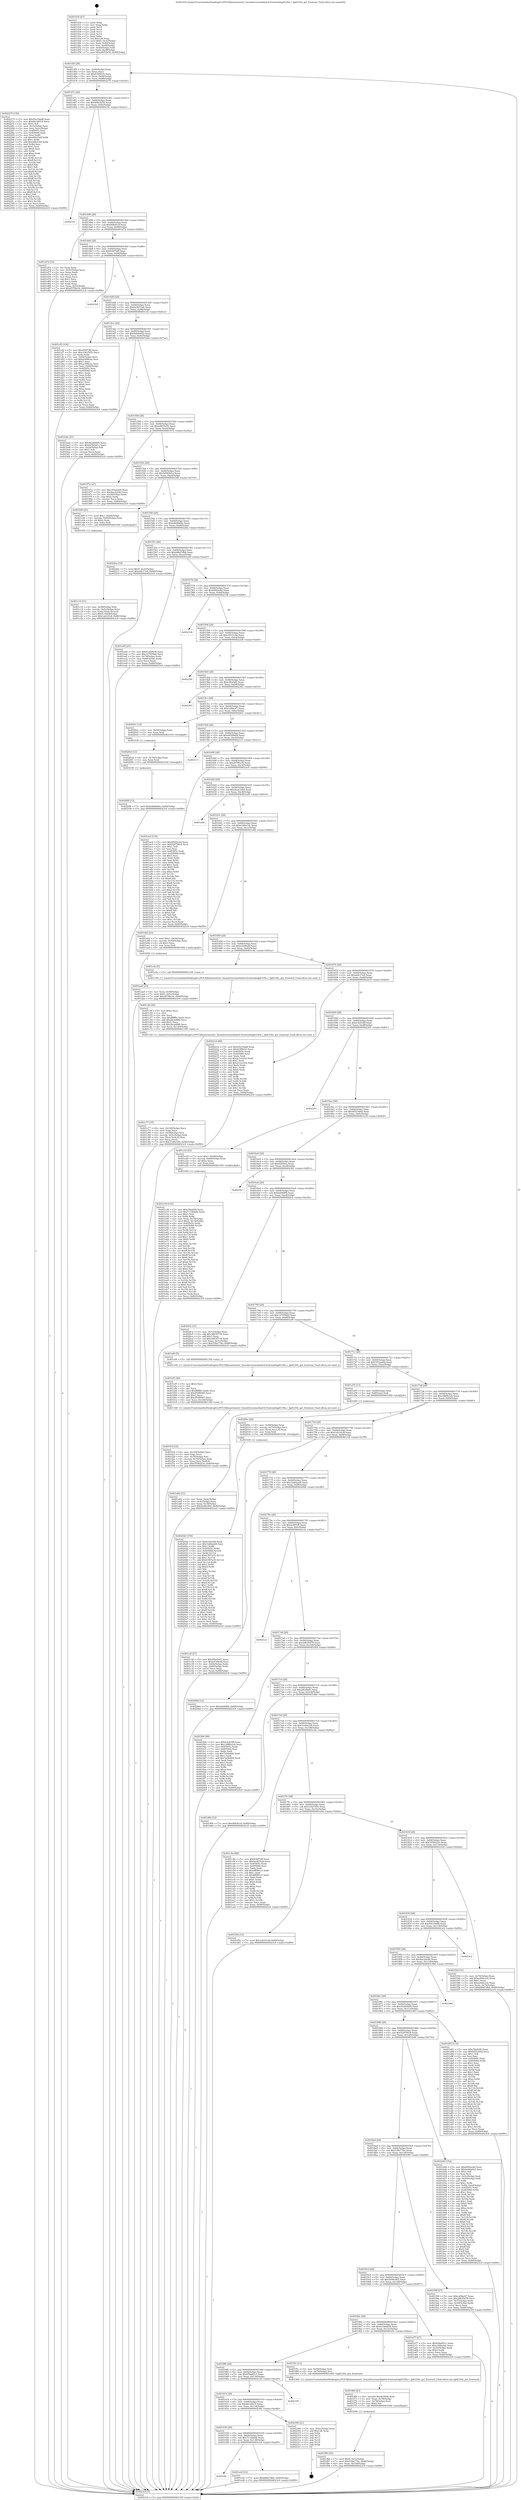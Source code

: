 digraph "0x401430" {
  label = "0x401430 (/mnt/c/Users/mathe/Desktop/tcc/POCII/binaries/extr_linuxdriversmediadvb-frontendslgdt330x.c_lgdt330x_get_frontend_Final-ollvm.out::main(0))"
  labelloc = "t"
  node[shape=record]

  Entry [label="",width=0.3,height=0.3,shape=circle,fillcolor=black,style=filled]
  "0x40145f" [label="{
     0x40145f [29]\l
     | [instrs]\l
     &nbsp;&nbsp;0x40145f \<+3\>: mov -0x80(%rbp),%eax\l
     &nbsp;&nbsp;0x401462 \<+2\>: mov %eax,%ecx\l
     &nbsp;&nbsp;0x401464 \<+6\>: sub $0x81ff4916,%ecx\l
     &nbsp;&nbsp;0x40146a \<+6\>: mov %eax,-0x84(%rbp)\l
     &nbsp;&nbsp;0x401470 \<+6\>: mov %ecx,-0x88(%rbp)\l
     &nbsp;&nbsp;0x401476 \<+6\>: je 0000000000402275 \<main+0xe45\>\l
  }"]
  "0x402275" [label="{
     0x402275 [150]\l
     | [instrs]\l
     &nbsp;&nbsp;0x402275 \<+5\>: mov $0x45e19ad8,%eax\l
     &nbsp;&nbsp;0x40227a \<+5\>: mov $0x6b14fd19,%ecx\l
     &nbsp;&nbsp;0x40227f \<+2\>: mov $0x1,%dl\l
     &nbsp;&nbsp;0x402281 \<+3\>: mov -0x3c(%rbp),%esi\l
     &nbsp;&nbsp;0x402284 \<+3\>: mov %esi,-0x2c(%rbp)\l
     &nbsp;&nbsp;0x402287 \<+7\>: mov 0x40505c,%esi\l
     &nbsp;&nbsp;0x40228e \<+7\>: mov 0x405060,%edi\l
     &nbsp;&nbsp;0x402295 \<+3\>: mov %esi,%r8d\l
     &nbsp;&nbsp;0x402298 \<+7\>: sub $0xef6b330f,%r8d\l
     &nbsp;&nbsp;0x40229f \<+4\>: sub $0x1,%r8d\l
     &nbsp;&nbsp;0x4022a3 \<+7\>: add $0xef6b330f,%r8d\l
     &nbsp;&nbsp;0x4022aa \<+4\>: imul %r8d,%esi\l
     &nbsp;&nbsp;0x4022ae \<+3\>: and $0x1,%esi\l
     &nbsp;&nbsp;0x4022b1 \<+3\>: cmp $0x0,%esi\l
     &nbsp;&nbsp;0x4022b4 \<+4\>: sete %r9b\l
     &nbsp;&nbsp;0x4022b8 \<+3\>: cmp $0xa,%edi\l
     &nbsp;&nbsp;0x4022bb \<+4\>: setl %r10b\l
     &nbsp;&nbsp;0x4022bf \<+3\>: mov %r9b,%r11b\l
     &nbsp;&nbsp;0x4022c2 \<+4\>: xor $0xff,%r11b\l
     &nbsp;&nbsp;0x4022c6 \<+3\>: mov %r10b,%bl\l
     &nbsp;&nbsp;0x4022c9 \<+3\>: xor $0xff,%bl\l
     &nbsp;&nbsp;0x4022cc \<+3\>: xor $0x1,%dl\l
     &nbsp;&nbsp;0x4022cf \<+3\>: mov %r11b,%r14b\l
     &nbsp;&nbsp;0x4022d2 \<+4\>: and $0xff,%r14b\l
     &nbsp;&nbsp;0x4022d6 \<+3\>: and %dl,%r9b\l
     &nbsp;&nbsp;0x4022d9 \<+3\>: mov %bl,%r15b\l
     &nbsp;&nbsp;0x4022dc \<+4\>: and $0xff,%r15b\l
     &nbsp;&nbsp;0x4022e0 \<+3\>: and %dl,%r10b\l
     &nbsp;&nbsp;0x4022e3 \<+3\>: or %r9b,%r14b\l
     &nbsp;&nbsp;0x4022e6 \<+3\>: or %r10b,%r15b\l
     &nbsp;&nbsp;0x4022e9 \<+3\>: xor %r15b,%r14b\l
     &nbsp;&nbsp;0x4022ec \<+3\>: or %bl,%r11b\l
     &nbsp;&nbsp;0x4022ef \<+4\>: xor $0xff,%r11b\l
     &nbsp;&nbsp;0x4022f3 \<+3\>: or $0x1,%dl\l
     &nbsp;&nbsp;0x4022f6 \<+3\>: and %dl,%r11b\l
     &nbsp;&nbsp;0x4022f9 \<+3\>: or %r11b,%r14b\l
     &nbsp;&nbsp;0x4022fc \<+4\>: test $0x1,%r14b\l
     &nbsp;&nbsp;0x402300 \<+3\>: cmovne %ecx,%eax\l
     &nbsp;&nbsp;0x402303 \<+3\>: mov %eax,-0x80(%rbp)\l
     &nbsp;&nbsp;0x402306 \<+5\>: jmp 00000000004023c9 \<main+0xf99\>\l
  }"]
  "0x40147c" [label="{
     0x40147c [28]\l
     | [instrs]\l
     &nbsp;&nbsp;0x40147c \<+5\>: jmp 0000000000401481 \<main+0x51\>\l
     &nbsp;&nbsp;0x401481 \<+6\>: mov -0x84(%rbp),%eax\l
     &nbsp;&nbsp;0x401487 \<+5\>: sub $0x8f4a3b54,%eax\l
     &nbsp;&nbsp;0x40148c \<+6\>: mov %eax,-0x8c(%rbp)\l
     &nbsp;&nbsp;0x401492 \<+6\>: je 00000000004021fe \<main+0xdce\>\l
  }"]
  Exit [label="",width=0.3,height=0.3,shape=circle,fillcolor=black,style=filled,peripheries=2]
  "0x4021fe" [label="{
     0x4021fe\l
  }", style=dashed]
  "0x401498" [label="{
     0x401498 [28]\l
     | [instrs]\l
     &nbsp;&nbsp;0x401498 \<+5\>: jmp 000000000040149d \<main+0x6d\>\l
     &nbsp;&nbsp;0x40149d \<+6\>: mov -0x84(%rbp),%eax\l
     &nbsp;&nbsp;0x4014a3 \<+5\>: sub $0x90fe61ef,%eax\l
     &nbsp;&nbsp;0x4014a8 \<+6\>: mov %eax,-0x90(%rbp)\l
     &nbsp;&nbsp;0x4014ae \<+6\>: je 0000000000401d72 \<main+0x942\>\l
  }"]
  "0x4020f9" [label="{
     0x4020f9 [12]\l
     | [instrs]\l
     &nbsp;&nbsp;0x4020f9 \<+7\>: movl $0xb4b8066e,-0x80(%rbp)\l
     &nbsp;&nbsp;0x402100 \<+5\>: jmp 00000000004023c9 \<main+0xf99\>\l
  }"]
  "0x401d72" [label="{
     0x401d72 [33]\l
     | [instrs]\l
     &nbsp;&nbsp;0x401d72 \<+2\>: xor %eax,%eax\l
     &nbsp;&nbsp;0x401d74 \<+3\>: mov -0x5c(%rbp),%ecx\l
     &nbsp;&nbsp;0x401d77 \<+2\>: mov %eax,%edx\l
     &nbsp;&nbsp;0x401d79 \<+2\>: sub %ecx,%edx\l
     &nbsp;&nbsp;0x401d7b \<+2\>: mov %eax,%ecx\l
     &nbsp;&nbsp;0x401d7d \<+3\>: sub $0x1,%ecx\l
     &nbsp;&nbsp;0x401d80 \<+2\>: add %ecx,%edx\l
     &nbsp;&nbsp;0x401d82 \<+2\>: sub %edx,%eax\l
     &nbsp;&nbsp;0x401d84 \<+3\>: mov %eax,-0x5c(%rbp)\l
     &nbsp;&nbsp;0x401d87 \<+7\>: movl $0xd57f6e34,-0x80(%rbp)\l
     &nbsp;&nbsp;0x401d8e \<+5\>: jmp 00000000004023c9 \<main+0xf99\>\l
  }"]
  "0x4014b4" [label="{
     0x4014b4 [28]\l
     | [instrs]\l
     &nbsp;&nbsp;0x4014b4 \<+5\>: jmp 00000000004014b9 \<main+0x89\>\l
     &nbsp;&nbsp;0x4014b9 \<+6\>: mov -0x84(%rbp),%eax\l
     &nbsp;&nbsp;0x4014bf \<+5\>: sub $0x930f72ff,%eax\l
     &nbsp;&nbsp;0x4014c4 \<+6\>: mov %eax,-0x94(%rbp)\l
     &nbsp;&nbsp;0x4014ca \<+6\>: je 0000000000402344 \<main+0xf14\>\l
  }"]
  "0x4020ed" [label="{
     0x4020ed [12]\l
     | [instrs]\l
     &nbsp;&nbsp;0x4020ed \<+4\>: mov -0x70(%rbp),%rax\l
     &nbsp;&nbsp;0x4020f1 \<+3\>: mov %rax,%rdi\l
     &nbsp;&nbsp;0x4020f4 \<+5\>: call 0000000000401030 \<free@plt\>\l
     | [calls]\l
     &nbsp;&nbsp;0x401030 \{1\} (unknown)\l
  }"]
  "0x402344" [label="{
     0x402344\l
  }", style=dashed]
  "0x4014d0" [label="{
     0x4014d0 [28]\l
     | [instrs]\l
     &nbsp;&nbsp;0x4014d0 \<+5\>: jmp 00000000004014d5 \<main+0xa5\>\l
     &nbsp;&nbsp;0x4014d5 \<+6\>: mov -0x84(%rbp),%eax\l
     &nbsp;&nbsp;0x4014db \<+5\>: sub $0x9a3651ab,%eax\l
     &nbsp;&nbsp;0x4014e0 \<+6\>: mov %eax,-0x98(%rbp)\l
     &nbsp;&nbsp;0x4014e6 \<+6\>: je 0000000000401cf2 \<main+0x8c2\>\l
  }"]
  "0x402020" [label="{
     0x402020 [150]\l
     | [instrs]\l
     &nbsp;&nbsp;0x402020 \<+5\>: mov $0xfc42038f,%edx\l
     &nbsp;&nbsp;0x402025 \<+5\>: mov $0x1b462a00,%esi\l
     &nbsp;&nbsp;0x40202a \<+3\>: mov $0x1,%r8b\l
     &nbsp;&nbsp;0x40202d \<+8\>: mov 0x40505c,%r9d\l
     &nbsp;&nbsp;0x402035 \<+8\>: mov 0x405060,%r10d\l
     &nbsp;&nbsp;0x40203d \<+3\>: mov %r9d,%r11d\l
     &nbsp;&nbsp;0x402040 \<+7\>: sub $0xfc587a35,%r11d\l
     &nbsp;&nbsp;0x402047 \<+4\>: sub $0x1,%r11d\l
     &nbsp;&nbsp;0x40204b \<+7\>: add $0xfc587a35,%r11d\l
     &nbsp;&nbsp;0x402052 \<+4\>: imul %r11d,%r9d\l
     &nbsp;&nbsp;0x402056 \<+4\>: and $0x1,%r9d\l
     &nbsp;&nbsp;0x40205a \<+4\>: cmp $0x0,%r9d\l
     &nbsp;&nbsp;0x40205e \<+3\>: sete %bl\l
     &nbsp;&nbsp;0x402061 \<+4\>: cmp $0xa,%r10d\l
     &nbsp;&nbsp;0x402065 \<+4\>: setl %r14b\l
     &nbsp;&nbsp;0x402069 \<+3\>: mov %bl,%r15b\l
     &nbsp;&nbsp;0x40206c \<+4\>: xor $0xff,%r15b\l
     &nbsp;&nbsp;0x402070 \<+3\>: mov %r14b,%r12b\l
     &nbsp;&nbsp;0x402073 \<+4\>: xor $0xff,%r12b\l
     &nbsp;&nbsp;0x402077 \<+4\>: xor $0x1,%r8b\l
     &nbsp;&nbsp;0x40207b \<+3\>: mov %r15b,%r13b\l
     &nbsp;&nbsp;0x40207e \<+4\>: and $0xff,%r13b\l
     &nbsp;&nbsp;0x402082 \<+3\>: and %r8b,%bl\l
     &nbsp;&nbsp;0x402085 \<+3\>: mov %r12b,%al\l
     &nbsp;&nbsp;0x402088 \<+2\>: and $0xff,%al\l
     &nbsp;&nbsp;0x40208a \<+3\>: and %r8b,%r14b\l
     &nbsp;&nbsp;0x40208d \<+3\>: or %bl,%r13b\l
     &nbsp;&nbsp;0x402090 \<+3\>: or %r14b,%al\l
     &nbsp;&nbsp;0x402093 \<+3\>: xor %al,%r13b\l
     &nbsp;&nbsp;0x402096 \<+3\>: or %r12b,%r15b\l
     &nbsp;&nbsp;0x402099 \<+4\>: xor $0xff,%r15b\l
     &nbsp;&nbsp;0x40209d \<+4\>: or $0x1,%r8b\l
     &nbsp;&nbsp;0x4020a1 \<+3\>: and %r8b,%r15b\l
     &nbsp;&nbsp;0x4020a4 \<+3\>: or %r15b,%r13b\l
     &nbsp;&nbsp;0x4020a7 \<+4\>: test $0x1,%r13b\l
     &nbsp;&nbsp;0x4020ab \<+3\>: cmovne %esi,%edx\l
     &nbsp;&nbsp;0x4020ae \<+3\>: mov %edx,-0x80(%rbp)\l
     &nbsp;&nbsp;0x4020b1 \<+5\>: jmp 00000000004023c9 \<main+0xf99\>\l
  }"]
  "0x401cf2" [label="{
     0x401cf2 [104]\l
     | [instrs]\l
     &nbsp;&nbsp;0x401cf2 \<+5\>: mov $0x930f72ff,%eax\l
     &nbsp;&nbsp;0x401cf7 \<+5\>: mov $0x3342765c,%ecx\l
     &nbsp;&nbsp;0x401cfc \<+2\>: xor %edx,%edx\l
     &nbsp;&nbsp;0x401cfe \<+3\>: mov -0x64(%rbp),%esi\l
     &nbsp;&nbsp;0x401d01 \<+6\>: sub $0xac998cea,%esi\l
     &nbsp;&nbsp;0x401d07 \<+3\>: add $0x1,%esi\l
     &nbsp;&nbsp;0x401d0a \<+6\>: add $0xac998cea,%esi\l
     &nbsp;&nbsp;0x401d10 \<+3\>: mov %esi,-0x64(%rbp)\l
     &nbsp;&nbsp;0x401d13 \<+7\>: mov 0x40505c,%esi\l
     &nbsp;&nbsp;0x401d1a \<+7\>: mov 0x405060,%edi\l
     &nbsp;&nbsp;0x401d21 \<+3\>: sub $0x1,%edx\l
     &nbsp;&nbsp;0x401d24 \<+3\>: mov %esi,%r8d\l
     &nbsp;&nbsp;0x401d27 \<+3\>: add %edx,%r8d\l
     &nbsp;&nbsp;0x401d2a \<+4\>: imul %r8d,%esi\l
     &nbsp;&nbsp;0x401d2e \<+3\>: and $0x1,%esi\l
     &nbsp;&nbsp;0x401d31 \<+3\>: cmp $0x0,%esi\l
     &nbsp;&nbsp;0x401d34 \<+4\>: sete %r9b\l
     &nbsp;&nbsp;0x401d38 \<+3\>: cmp $0xa,%edi\l
     &nbsp;&nbsp;0x401d3b \<+4\>: setl %r10b\l
     &nbsp;&nbsp;0x401d3f \<+3\>: mov %r9b,%r11b\l
     &nbsp;&nbsp;0x401d42 \<+3\>: and %r10b,%r11b\l
     &nbsp;&nbsp;0x401d45 \<+3\>: xor %r10b,%r9b\l
     &nbsp;&nbsp;0x401d48 \<+3\>: or %r9b,%r11b\l
     &nbsp;&nbsp;0x401d4b \<+4\>: test $0x1,%r11b\l
     &nbsp;&nbsp;0x401d4f \<+3\>: cmovne %ecx,%eax\l
     &nbsp;&nbsp;0x401d52 \<+3\>: mov %eax,-0x80(%rbp)\l
     &nbsp;&nbsp;0x401d55 \<+5\>: jmp 00000000004023c9 \<main+0xf99\>\l
  }"]
  "0x4014ec" [label="{
     0x4014ec [28]\l
     | [instrs]\l
     &nbsp;&nbsp;0x4014ec \<+5\>: jmp 00000000004014f1 \<main+0xc1\>\l
     &nbsp;&nbsp;0x4014f1 \<+6\>: mov -0x84(%rbp),%eax\l
     &nbsp;&nbsp;0x4014f7 \<+5\>: sub $0x9e64a022,%eax\l
     &nbsp;&nbsp;0x4014fc \<+6\>: mov %eax,-0x9c(%rbp)\l
     &nbsp;&nbsp;0x401502 \<+6\>: je 0000000000401bde \<main+0x7ae\>\l
  }"]
  "0x401f80" [label="{
     0x401f80 [25]\l
     | [instrs]\l
     &nbsp;&nbsp;0x401f80 \<+7\>: movl $0x0,-0x7c(%rbp)\l
     &nbsp;&nbsp;0x401f87 \<+7\>: movl $0x538e774e,-0x80(%rbp)\l
     &nbsp;&nbsp;0x401f8e \<+6\>: mov %eax,-0x148(%rbp)\l
     &nbsp;&nbsp;0x401f94 \<+5\>: jmp 00000000004023c9 \<main+0xf99\>\l
  }"]
  "0x401bde" [label="{
     0x401bde [27]\l
     | [instrs]\l
     &nbsp;&nbsp;0x401bde \<+5\>: mov $0x4b260069,%eax\l
     &nbsp;&nbsp;0x401be3 \<+5\>: mov $0xb05b5d1e,%ecx\l
     &nbsp;&nbsp;0x401be8 \<+3\>: mov -0x2d(%rbp),%dl\l
     &nbsp;&nbsp;0x401beb \<+3\>: test $0x1,%dl\l
     &nbsp;&nbsp;0x401bee \<+3\>: cmovne %ecx,%eax\l
     &nbsp;&nbsp;0x401bf1 \<+3\>: mov %eax,-0x80(%rbp)\l
     &nbsp;&nbsp;0x401bf4 \<+5\>: jmp 00000000004023c9 \<main+0xf99\>\l
  }"]
  "0x401508" [label="{
     0x401508 [28]\l
     | [instrs]\l
     &nbsp;&nbsp;0x401508 \<+5\>: jmp 000000000040150d \<main+0xdd\>\l
     &nbsp;&nbsp;0x40150d \<+6\>: mov -0x84(%rbp),%eax\l
     &nbsp;&nbsp;0x401513 \<+5\>: sub $0xa9055e54,%eax\l
     &nbsp;&nbsp;0x401518 \<+6\>: mov %eax,-0xa0(%rbp)\l
     &nbsp;&nbsp;0x40151e \<+6\>: je 0000000000401972 \<main+0x542\>\l
  }"]
  "0x401f69" [label="{
     0x401f69 [23]\l
     | [instrs]\l
     &nbsp;&nbsp;0x401f69 \<+10\>: movabs $0x4030b6,%rdi\l
     &nbsp;&nbsp;0x401f73 \<+3\>: mov %eax,-0x78(%rbp)\l
     &nbsp;&nbsp;0x401f76 \<+3\>: mov -0x78(%rbp),%esi\l
     &nbsp;&nbsp;0x401f79 \<+2\>: mov $0x0,%al\l
     &nbsp;&nbsp;0x401f7b \<+5\>: call 0000000000401040 \<printf@plt\>\l
     | [calls]\l
     &nbsp;&nbsp;0x401040 \{1\} (unknown)\l
  }"]
  "0x401972" [label="{
     0x401972 [27]\l
     | [instrs]\l
     &nbsp;&nbsp;0x401972 \<+5\>: mov $0x183aeeb9,%eax\l
     &nbsp;&nbsp;0x401977 \<+5\>: mov $0x4ac2a04d,%ecx\l
     &nbsp;&nbsp;0x40197c \<+3\>: mov -0x38(%rbp),%edx\l
     &nbsp;&nbsp;0x40197f \<+3\>: cmp $0x2,%edx\l
     &nbsp;&nbsp;0x401982 \<+3\>: cmovne %ecx,%eax\l
     &nbsp;&nbsp;0x401985 \<+3\>: mov %eax,-0x80(%rbp)\l
     &nbsp;&nbsp;0x401988 \<+5\>: jmp 00000000004023c9 \<main+0xf99\>\l
  }"]
  "0x401524" [label="{
     0x401524 [28]\l
     | [instrs]\l
     &nbsp;&nbsp;0x401524 \<+5\>: jmp 0000000000401529 \<main+0xf9\>\l
     &nbsp;&nbsp;0x401529 \<+6\>: mov -0x84(%rbp),%eax\l
     &nbsp;&nbsp;0x40152f \<+5\>: sub $0xb05b5d1e,%eax\l
     &nbsp;&nbsp;0x401534 \<+6\>: mov %eax,-0xa4(%rbp)\l
     &nbsp;&nbsp;0x40153a \<+6\>: je 0000000000401bf9 \<main+0x7c9\>\l
  }"]
  "0x4023c9" [label="{
     0x4023c9 [5]\l
     | [instrs]\l
     &nbsp;&nbsp;0x4023c9 \<+5\>: jmp 000000000040145f \<main+0x2f\>\l
  }"]
  "0x401430" [label="{
     0x401430 [47]\l
     | [instrs]\l
     &nbsp;&nbsp;0x401430 \<+1\>: push %rbp\l
     &nbsp;&nbsp;0x401431 \<+3\>: mov %rsp,%rbp\l
     &nbsp;&nbsp;0x401434 \<+2\>: push %r15\l
     &nbsp;&nbsp;0x401436 \<+2\>: push %r14\l
     &nbsp;&nbsp;0x401438 \<+2\>: push %r13\l
     &nbsp;&nbsp;0x40143a \<+2\>: push %r12\l
     &nbsp;&nbsp;0x40143c \<+1\>: push %rbx\l
     &nbsp;&nbsp;0x40143d \<+7\>: sub $0x128,%rsp\l
     &nbsp;&nbsp;0x401444 \<+7\>: movl $0x0,-0x3c(%rbp)\l
     &nbsp;&nbsp;0x40144b \<+3\>: mov %edi,-0x40(%rbp)\l
     &nbsp;&nbsp;0x40144e \<+4\>: mov %rsi,-0x48(%rbp)\l
     &nbsp;&nbsp;0x401452 \<+3\>: mov -0x40(%rbp),%edi\l
     &nbsp;&nbsp;0x401455 \<+3\>: mov %edi,-0x38(%rbp)\l
     &nbsp;&nbsp;0x401458 \<+7\>: movl $0xa9055e54,-0x80(%rbp)\l
  }"]
  "0x401f1d" [label="{
     0x401f1d [32]\l
     | [instrs]\l
     &nbsp;&nbsp;0x401f1d \<+6\>: mov -0x144(%rbp),%ecx\l
     &nbsp;&nbsp;0x401f23 \<+3\>: imul %eax,%ecx\l
     &nbsp;&nbsp;0x401f26 \<+4\>: mov -0x70(%rbp),%rsi\l
     &nbsp;&nbsp;0x401f2a \<+4\>: movslq -0x74(%rbp),%rdi\l
     &nbsp;&nbsp;0x401f2e \<+3\>: mov %ecx,(%rsi,%rdi,4)\l
     &nbsp;&nbsp;0x401f31 \<+7\>: movl $0x3558223e,-0x80(%rbp)\l
     &nbsp;&nbsp;0x401f38 \<+5\>: jmp 00000000004023c9 \<main+0xf99\>\l
  }"]
  "0x401bf9" [label="{
     0x401bf9 [23]\l
     | [instrs]\l
     &nbsp;&nbsp;0x401bf9 \<+7\>: movl $0x1,-0x60(%rbp)\l
     &nbsp;&nbsp;0x401c00 \<+4\>: movslq -0x60(%rbp),%rax\l
     &nbsp;&nbsp;0x401c04 \<+4\>: shl $0x2,%rax\l
     &nbsp;&nbsp;0x401c08 \<+3\>: mov %rax,%rdi\l
     &nbsp;&nbsp;0x401c0b \<+5\>: call 0000000000401050 \<malloc@plt\>\l
     | [calls]\l
     &nbsp;&nbsp;0x401050 \{1\} (unknown)\l
  }"]
  "0x401540" [label="{
     0x401540 [28]\l
     | [instrs]\l
     &nbsp;&nbsp;0x401540 \<+5\>: jmp 0000000000401545 \<main+0x115\>\l
     &nbsp;&nbsp;0x401545 \<+6\>: mov -0x84(%rbp),%eax\l
     &nbsp;&nbsp;0x40154b \<+5\>: sub $0xb4b8066e,%eax\l
     &nbsp;&nbsp;0x401550 \<+6\>: mov %eax,-0xa8(%rbp)\l
     &nbsp;&nbsp;0x401556 \<+6\>: je 000000000040220a \<main+0xdda\>\l
  }"]
  "0x401ef5" [label="{
     0x401ef5 [40]\l
     | [instrs]\l
     &nbsp;&nbsp;0x401ef5 \<+5\>: mov $0x2,%ecx\l
     &nbsp;&nbsp;0x401efa \<+1\>: cltd\l
     &nbsp;&nbsp;0x401efb \<+2\>: idiv %ecx\l
     &nbsp;&nbsp;0x401efd \<+6\>: imul $0xfffffffe,%edx,%ecx\l
     &nbsp;&nbsp;0x401f03 \<+6\>: sub $0xd54f69d5,%ecx\l
     &nbsp;&nbsp;0x401f09 \<+3\>: add $0x1,%ecx\l
     &nbsp;&nbsp;0x401f0c \<+6\>: add $0xd54f69d5,%ecx\l
     &nbsp;&nbsp;0x401f12 \<+6\>: mov %ecx,-0x144(%rbp)\l
     &nbsp;&nbsp;0x401f18 \<+5\>: call 0000000000401160 \<next_i\>\l
     | [calls]\l
     &nbsp;&nbsp;0x401160 \{1\} (/mnt/c/Users/mathe/Desktop/tcc/POCII/binaries/extr_linuxdriversmediadvb-frontendslgdt330x.c_lgdt330x_get_frontend_Final-ollvm.out::next_i)\l
  }"]
  "0x40220a" [label="{
     0x40220a [19]\l
     | [instrs]\l
     &nbsp;&nbsp;0x40220a \<+7\>: movl $0x0,-0x3c(%rbp)\l
     &nbsp;&nbsp;0x402211 \<+7\>: movl $0xebfc17e4,-0x80(%rbp)\l
     &nbsp;&nbsp;0x402218 \<+5\>: jmp 00000000004023c9 \<main+0xf99\>\l
  }"]
  "0x40155c" [label="{
     0x40155c [28]\l
     | [instrs]\l
     &nbsp;&nbsp;0x40155c \<+5\>: jmp 0000000000401561 \<main+0x131\>\l
     &nbsp;&nbsp;0x401561 \<+6\>: mov -0x84(%rbp),%eax\l
     &nbsp;&nbsp;0x401567 \<+5\>: sub $0xb86d7db6,%eax\l
     &nbsp;&nbsp;0x40156c \<+6\>: mov %eax,-0xac(%rbp)\l
     &nbsp;&nbsp;0x401572 \<+6\>: je 0000000000401ed5 \<main+0xaa5\>\l
  }"]
  "0x40194c" [label="{
     0x40194c\l
  }", style=dashed]
  "0x401ed5" [label="{
     0x401ed5 [27]\l
     | [instrs]\l
     &nbsp;&nbsp;0x401ed5 \<+5\>: mov $0x61eb0838,%eax\l
     &nbsp;&nbsp;0x401eda \<+5\>: mov $0x127959dd,%ecx\l
     &nbsp;&nbsp;0x401edf \<+3\>: mov -0x74(%rbp),%edx\l
     &nbsp;&nbsp;0x401ee2 \<+3\>: cmp -0x68(%rbp),%edx\l
     &nbsp;&nbsp;0x401ee5 \<+3\>: cmovl %ecx,%eax\l
     &nbsp;&nbsp;0x401ee8 \<+3\>: mov %eax,-0x80(%rbp)\l
     &nbsp;&nbsp;0x401eeb \<+5\>: jmp 00000000004023c9 \<main+0xf99\>\l
  }"]
  "0x401578" [label="{
     0x401578 [28]\l
     | [instrs]\l
     &nbsp;&nbsp;0x401578 \<+5\>: jmp 000000000040157d \<main+0x14d\>\l
     &nbsp;&nbsp;0x40157d \<+6\>: mov -0x84(%rbp),%eax\l
     &nbsp;&nbsp;0x401583 \<+5\>: sub $0xbf442c6d,%eax\l
     &nbsp;&nbsp;0x401588 \<+6\>: mov %eax,-0xb0(%rbp)\l
     &nbsp;&nbsp;0x40158e \<+6\>: je 0000000000402338 \<main+0xf08\>\l
  }"]
  "0x401ec9" [label="{
     0x401ec9 [12]\l
     | [instrs]\l
     &nbsp;&nbsp;0x401ec9 \<+7\>: movl $0xb86d7db6,-0x80(%rbp)\l
     &nbsp;&nbsp;0x401ed0 \<+5\>: jmp 00000000004023c9 \<main+0xf99\>\l
  }"]
  "0x402338" [label="{
     0x402338\l
  }", style=dashed]
  "0x401594" [label="{
     0x401594 [28]\l
     | [instrs]\l
     &nbsp;&nbsp;0x401594 \<+5\>: jmp 0000000000401599 \<main+0x169\>\l
     &nbsp;&nbsp;0x401599 \<+6\>: mov -0x84(%rbp),%eax\l
     &nbsp;&nbsp;0x40159f \<+5\>: sub $0xc5631c9a,%eax\l
     &nbsp;&nbsp;0x4015a4 \<+6\>: mov %eax,-0xb4(%rbp)\l
     &nbsp;&nbsp;0x4015aa \<+6\>: je 0000000000402320 \<main+0xef0\>\l
  }"]
  "0x401930" [label="{
     0x401930 [28]\l
     | [instrs]\l
     &nbsp;&nbsp;0x401930 \<+5\>: jmp 0000000000401935 \<main+0x505\>\l
     &nbsp;&nbsp;0x401935 \<+6\>: mov -0x84(%rbp),%eax\l
     &nbsp;&nbsp;0x40193b \<+5\>: sub $0x7133bbd6,%eax\l
     &nbsp;&nbsp;0x401940 \<+6\>: mov %eax,-0x138(%rbp)\l
     &nbsp;&nbsp;0x401946 \<+6\>: je 0000000000401ec9 \<main+0xa99\>\l
  }"]
  "0x402320" [label="{
     0x402320\l
  }", style=dashed]
  "0x4015b0" [label="{
     0x4015b0 [28]\l
     | [instrs]\l
     &nbsp;&nbsp;0x4015b0 \<+5\>: jmp 00000000004015b5 \<main+0x185\>\l
     &nbsp;&nbsp;0x4015b5 \<+6\>: mov -0x84(%rbp),%eax\l
     &nbsp;&nbsp;0x4015bb \<+5\>: sub $0xc5fa02f6,%eax\l
     &nbsp;&nbsp;0x4015c0 \<+6\>: mov %eax,-0xb8(%rbp)\l
     &nbsp;&nbsp;0x4015c6 \<+6\>: je 0000000000402363 \<main+0xf33\>\l
  }"]
  "0x40230b" [label="{
     0x40230b [21]\l
     | [instrs]\l
     &nbsp;&nbsp;0x40230b \<+3\>: mov -0x2c(%rbp),%eax\l
     &nbsp;&nbsp;0x40230e \<+7\>: add $0x128,%rsp\l
     &nbsp;&nbsp;0x402315 \<+1\>: pop %rbx\l
     &nbsp;&nbsp;0x402316 \<+2\>: pop %r12\l
     &nbsp;&nbsp;0x402318 \<+2\>: pop %r13\l
     &nbsp;&nbsp;0x40231a \<+2\>: pop %r14\l
     &nbsp;&nbsp;0x40231c \<+2\>: pop %r15\l
     &nbsp;&nbsp;0x40231e \<+1\>: pop %rbp\l
     &nbsp;&nbsp;0x40231f \<+1\>: ret\l
  }"]
  "0x402363" [label="{
     0x402363\l
  }", style=dashed]
  "0x4015cc" [label="{
     0x4015cc [28]\l
     | [instrs]\l
     &nbsp;&nbsp;0x4015cc \<+5\>: jmp 00000000004015d1 \<main+0x1a1\>\l
     &nbsp;&nbsp;0x4015d1 \<+6\>: mov -0x84(%rbp),%eax\l
     &nbsp;&nbsp;0x4015d7 \<+5\>: sub $0xcaf9ac47,%eax\l
     &nbsp;&nbsp;0x4015dc \<+6\>: mov %eax,-0xbc(%rbp)\l
     &nbsp;&nbsp;0x4015e2 \<+6\>: je 00000000004020e1 \<main+0xcb1\>\l
  }"]
  "0x401914" [label="{
     0x401914 [28]\l
     | [instrs]\l
     &nbsp;&nbsp;0x401914 \<+5\>: jmp 0000000000401919 \<main+0x4e9\>\l
     &nbsp;&nbsp;0x401919 \<+6\>: mov -0x84(%rbp),%eax\l
     &nbsp;&nbsp;0x40191f \<+5\>: sub $0x6b14fd19,%eax\l
     &nbsp;&nbsp;0x401924 \<+6\>: mov %eax,-0x134(%rbp)\l
     &nbsp;&nbsp;0x40192a \<+6\>: je 000000000040230b \<main+0xedb\>\l
  }"]
  "0x4020e1" [label="{
     0x4020e1 [12]\l
     | [instrs]\l
     &nbsp;&nbsp;0x4020e1 \<+4\>: mov -0x58(%rbp),%rax\l
     &nbsp;&nbsp;0x4020e5 \<+3\>: mov %rax,%rdi\l
     &nbsp;&nbsp;0x4020e8 \<+5\>: call 0000000000401030 \<free@plt\>\l
     | [calls]\l
     &nbsp;&nbsp;0x401030 \{1\} (unknown)\l
  }"]
  "0x4015e8" [label="{
     0x4015e8 [28]\l
     | [instrs]\l
     &nbsp;&nbsp;0x4015e8 \<+5\>: jmp 00000000004015ed \<main+0x1bd\>\l
     &nbsp;&nbsp;0x4015ed \<+6\>: mov -0x84(%rbp),%eax\l
     &nbsp;&nbsp;0x4015f3 \<+5\>: sub $0xd4548e94,%eax\l
     &nbsp;&nbsp;0x4015f8 \<+6\>: mov %eax,-0xc0(%rbp)\l
     &nbsp;&nbsp;0x4015fe \<+6\>: je 0000000000402111 \<main+0xce1\>\l
  }"]
  "0x402105" [label="{
     0x402105\l
  }", style=dashed]
  "0x402111" [label="{
     0x402111\l
  }", style=dashed]
  "0x401604" [label="{
     0x401604 [28]\l
     | [instrs]\l
     &nbsp;&nbsp;0x401604 \<+5\>: jmp 0000000000401609 \<main+0x1d9\>\l
     &nbsp;&nbsp;0x401609 \<+6\>: mov -0x84(%rbp),%eax\l
     &nbsp;&nbsp;0x40160f \<+5\>: sub $0xd57f6e34,%eax\l
     &nbsp;&nbsp;0x401614 \<+6\>: mov %eax,-0xc4(%rbp)\l
     &nbsp;&nbsp;0x40161a \<+6\>: je 0000000000401ac0 \<main+0x690\>\l
  }"]
  "0x4018f8" [label="{
     0x4018f8 [28]\l
     | [instrs]\l
     &nbsp;&nbsp;0x4018f8 \<+5\>: jmp 00000000004018fd \<main+0x4cd\>\l
     &nbsp;&nbsp;0x4018fd \<+6\>: mov -0x84(%rbp),%eax\l
     &nbsp;&nbsp;0x401903 \<+5\>: sub $0x65ba65c1,%eax\l
     &nbsp;&nbsp;0x401908 \<+6\>: mov %eax,-0x130(%rbp)\l
     &nbsp;&nbsp;0x40190e \<+6\>: je 0000000000402105 \<main+0xcd5\>\l
  }"]
  "0x401ac0" [label="{
     0x401ac0 [134]\l
     | [instrs]\l
     &nbsp;&nbsp;0x401ac0 \<+5\>: mov $0xbf442c6d,%eax\l
     &nbsp;&nbsp;0x401ac5 \<+5\>: mov $0x529790c9,%ecx\l
     &nbsp;&nbsp;0x401aca \<+2\>: mov $0x1,%dl\l
     &nbsp;&nbsp;0x401acc \<+2\>: xor %esi,%esi\l
     &nbsp;&nbsp;0x401ace \<+7\>: mov 0x40505c,%edi\l
     &nbsp;&nbsp;0x401ad5 \<+8\>: mov 0x405060,%r8d\l
     &nbsp;&nbsp;0x401add \<+3\>: sub $0x1,%esi\l
     &nbsp;&nbsp;0x401ae0 \<+3\>: mov %edi,%r9d\l
     &nbsp;&nbsp;0x401ae3 \<+3\>: add %esi,%r9d\l
     &nbsp;&nbsp;0x401ae6 \<+4\>: imul %r9d,%edi\l
     &nbsp;&nbsp;0x401aea \<+3\>: and $0x1,%edi\l
     &nbsp;&nbsp;0x401aed \<+3\>: cmp $0x0,%edi\l
     &nbsp;&nbsp;0x401af0 \<+4\>: sete %r10b\l
     &nbsp;&nbsp;0x401af4 \<+4\>: cmp $0xa,%r8d\l
     &nbsp;&nbsp;0x401af8 \<+4\>: setl %r11b\l
     &nbsp;&nbsp;0x401afc \<+3\>: mov %r10b,%bl\l
     &nbsp;&nbsp;0x401aff \<+3\>: xor $0xff,%bl\l
     &nbsp;&nbsp;0x401b02 \<+3\>: mov %r11b,%r14b\l
     &nbsp;&nbsp;0x401b05 \<+4\>: xor $0xff,%r14b\l
     &nbsp;&nbsp;0x401b09 \<+3\>: xor $0x0,%dl\l
     &nbsp;&nbsp;0x401b0c \<+3\>: mov %bl,%r15b\l
     &nbsp;&nbsp;0x401b0f \<+4\>: and $0x0,%r15b\l
     &nbsp;&nbsp;0x401b13 \<+3\>: and %dl,%r10b\l
     &nbsp;&nbsp;0x401b16 \<+3\>: mov %r14b,%r12b\l
     &nbsp;&nbsp;0x401b19 \<+4\>: and $0x0,%r12b\l
     &nbsp;&nbsp;0x401b1d \<+3\>: and %dl,%r11b\l
     &nbsp;&nbsp;0x401b20 \<+3\>: or %r10b,%r15b\l
     &nbsp;&nbsp;0x401b23 \<+3\>: or %r11b,%r12b\l
     &nbsp;&nbsp;0x401b26 \<+3\>: xor %r12b,%r15b\l
     &nbsp;&nbsp;0x401b29 \<+3\>: or %r14b,%bl\l
     &nbsp;&nbsp;0x401b2c \<+3\>: xor $0xff,%bl\l
     &nbsp;&nbsp;0x401b2f \<+3\>: or $0x0,%dl\l
     &nbsp;&nbsp;0x401b32 \<+2\>: and %dl,%bl\l
     &nbsp;&nbsp;0x401b34 \<+3\>: or %bl,%r15b\l
     &nbsp;&nbsp;0x401b37 \<+4\>: test $0x1,%r15b\l
     &nbsp;&nbsp;0x401b3b \<+3\>: cmovne %ecx,%eax\l
     &nbsp;&nbsp;0x401b3e \<+3\>: mov %eax,-0x80(%rbp)\l
     &nbsp;&nbsp;0x401b41 \<+5\>: jmp 00000000004023c9 \<main+0xf99\>\l
  }"]
  "0x401620" [label="{
     0x401620 [28]\l
     | [instrs]\l
     &nbsp;&nbsp;0x401620 \<+5\>: jmp 0000000000401625 \<main+0x1f5\>\l
     &nbsp;&nbsp;0x401625 \<+6\>: mov -0x84(%rbp),%eax\l
     &nbsp;&nbsp;0x40162b \<+5\>: sub $0xdeae1b4d,%eax\l
     &nbsp;&nbsp;0x401630 \<+6\>: mov %eax,-0xc8(%rbp)\l
     &nbsp;&nbsp;0x401636 \<+6\>: je 0000000000401a49 \<main+0x619\>\l
  }"]
  "0x401f5c" [label="{
     0x401f5c [13]\l
     | [instrs]\l
     &nbsp;&nbsp;0x401f5c \<+4\>: mov -0x58(%rbp),%rdi\l
     &nbsp;&nbsp;0x401f60 \<+4\>: mov -0x70(%rbp),%rsi\l
     &nbsp;&nbsp;0x401f64 \<+5\>: call 0000000000401400 \<lgdt330x_get_frontend\>\l
     | [calls]\l
     &nbsp;&nbsp;0x401400 \{1\} (/mnt/c/Users/mathe/Desktop/tcc/POCII/binaries/extr_linuxdriversmediadvb-frontendslgdt330x.c_lgdt330x_get_frontend_Final-ollvm.out::lgdt330x_get_frontend)\l
  }"]
  "0x401a49" [label="{
     0x401a49\l
  }", style=dashed]
  "0x40163c" [label="{
     0x40163c [28]\l
     | [instrs]\l
     &nbsp;&nbsp;0x40163c \<+5\>: jmp 0000000000401641 \<main+0x211\>\l
     &nbsp;&nbsp;0x401641 \<+6\>: mov -0x84(%rbp),%eax\l
     &nbsp;&nbsp;0x401647 \<+5\>: sub $0xe3d6e1dc,%eax\l
     &nbsp;&nbsp;0x40164c \<+6\>: mov %eax,-0xcc(%rbp)\l
     &nbsp;&nbsp;0x401652 \<+6\>: je 0000000000401a92 \<main+0x662\>\l
  }"]
  "0x401e30" [label="{
     0x401e30 [153]\l
     | [instrs]\l
     &nbsp;&nbsp;0x401e30 \<+5\>: mov $0xc5fa02f6,%ecx\l
     &nbsp;&nbsp;0x401e35 \<+5\>: mov $0x7133bbd6,%edx\l
     &nbsp;&nbsp;0x401e3a \<+3\>: mov $0x1,%sil\l
     &nbsp;&nbsp;0x401e3d \<+3\>: xor %r8d,%r8d\l
     &nbsp;&nbsp;0x401e40 \<+4\>: mov %rax,-0x70(%rbp)\l
     &nbsp;&nbsp;0x401e44 \<+7\>: movl $0x0,-0x74(%rbp)\l
     &nbsp;&nbsp;0x401e4b \<+8\>: mov 0x40505c,%r9d\l
     &nbsp;&nbsp;0x401e53 \<+8\>: mov 0x405060,%r10d\l
     &nbsp;&nbsp;0x401e5b \<+4\>: sub $0x1,%r8d\l
     &nbsp;&nbsp;0x401e5f \<+3\>: mov %r9d,%r11d\l
     &nbsp;&nbsp;0x401e62 \<+3\>: add %r8d,%r11d\l
     &nbsp;&nbsp;0x401e65 \<+4\>: imul %r11d,%r9d\l
     &nbsp;&nbsp;0x401e69 \<+4\>: and $0x1,%r9d\l
     &nbsp;&nbsp;0x401e6d \<+4\>: cmp $0x0,%r9d\l
     &nbsp;&nbsp;0x401e71 \<+3\>: sete %bl\l
     &nbsp;&nbsp;0x401e74 \<+4\>: cmp $0xa,%r10d\l
     &nbsp;&nbsp;0x401e78 \<+4\>: setl %r14b\l
     &nbsp;&nbsp;0x401e7c \<+3\>: mov %bl,%r15b\l
     &nbsp;&nbsp;0x401e7f \<+4\>: xor $0xff,%r15b\l
     &nbsp;&nbsp;0x401e83 \<+3\>: mov %r14b,%r12b\l
     &nbsp;&nbsp;0x401e86 \<+4\>: xor $0xff,%r12b\l
     &nbsp;&nbsp;0x401e8a \<+4\>: xor $0x0,%sil\l
     &nbsp;&nbsp;0x401e8e \<+3\>: mov %r15b,%r13b\l
     &nbsp;&nbsp;0x401e91 \<+4\>: and $0x0,%r13b\l
     &nbsp;&nbsp;0x401e95 \<+3\>: and %sil,%bl\l
     &nbsp;&nbsp;0x401e98 \<+3\>: mov %r12b,%al\l
     &nbsp;&nbsp;0x401e9b \<+2\>: and $0x0,%al\l
     &nbsp;&nbsp;0x401e9d \<+3\>: and %sil,%r14b\l
     &nbsp;&nbsp;0x401ea0 \<+3\>: or %bl,%r13b\l
     &nbsp;&nbsp;0x401ea3 \<+3\>: or %r14b,%al\l
     &nbsp;&nbsp;0x401ea6 \<+3\>: xor %al,%r13b\l
     &nbsp;&nbsp;0x401ea9 \<+3\>: or %r12b,%r15b\l
     &nbsp;&nbsp;0x401eac \<+4\>: xor $0xff,%r15b\l
     &nbsp;&nbsp;0x401eb0 \<+4\>: or $0x0,%sil\l
     &nbsp;&nbsp;0x401eb4 \<+3\>: and %sil,%r15b\l
     &nbsp;&nbsp;0x401eb7 \<+3\>: or %r15b,%r13b\l
     &nbsp;&nbsp;0x401eba \<+4\>: test $0x1,%r13b\l
     &nbsp;&nbsp;0x401ebe \<+3\>: cmovne %edx,%ecx\l
     &nbsp;&nbsp;0x401ec1 \<+3\>: mov %ecx,-0x80(%rbp)\l
     &nbsp;&nbsp;0x401ec4 \<+5\>: jmp 00000000004023c9 \<main+0xf99\>\l
  }"]
  "0x401a92" [label="{
     0x401a92 [23]\l
     | [instrs]\l
     &nbsp;&nbsp;0x401a92 \<+7\>: movl $0x1,-0x50(%rbp)\l
     &nbsp;&nbsp;0x401a99 \<+4\>: movslq -0x50(%rbp),%rax\l
     &nbsp;&nbsp;0x401a9d \<+4\>: shl $0x3,%rax\l
     &nbsp;&nbsp;0x401aa1 \<+3\>: mov %rax,%rdi\l
     &nbsp;&nbsp;0x401aa4 \<+5\>: call 0000000000401050 \<malloc@plt\>\l
     | [calls]\l
     &nbsp;&nbsp;0x401050 \{1\} (unknown)\l
  }"]
  "0x401658" [label="{
     0x401658 [28]\l
     | [instrs]\l
     &nbsp;&nbsp;0x401658 \<+5\>: jmp 000000000040165d \<main+0x22d\>\l
     &nbsp;&nbsp;0x40165d \<+6\>: mov -0x84(%rbp),%eax\l
     &nbsp;&nbsp;0x401663 \<+5\>: sub $0xe4306e6f,%eax\l
     &nbsp;&nbsp;0x401668 \<+6\>: mov %eax,-0xd0(%rbp)\l
     &nbsp;&nbsp;0x40166e \<+6\>: je 0000000000401c4a \<main+0x81a\>\l
  }"]
  "0x401c77" [label="{
     0x401c77 [35]\l
     | [instrs]\l
     &nbsp;&nbsp;0x401c77 \<+6\>: mov -0x140(%rbp),%ecx\l
     &nbsp;&nbsp;0x401c7d \<+3\>: imul %eax,%ecx\l
     &nbsp;&nbsp;0x401c80 \<+4\>: mov -0x58(%rbp),%rsi\l
     &nbsp;&nbsp;0x401c84 \<+4\>: movslq -0x5c(%rbp),%rdi\l
     &nbsp;&nbsp;0x401c88 \<+4\>: mov (%rsi,%rdi,8),%rsi\l
     &nbsp;&nbsp;0x401c8c \<+2\>: mov %ecx,(%rsi)\l
     &nbsp;&nbsp;0x401c8e \<+7\>: movl $0x3140e184,-0x80(%rbp)\l
     &nbsp;&nbsp;0x401c95 \<+5\>: jmp 00000000004023c9 \<main+0xf99\>\l
  }"]
  "0x401c4a" [label="{
     0x401c4a [5]\l
     | [instrs]\l
     &nbsp;&nbsp;0x401c4a \<+5\>: call 0000000000401160 \<next_i\>\l
     | [calls]\l
     &nbsp;&nbsp;0x401160 \{1\} (/mnt/c/Users/mathe/Desktop/tcc/POCII/binaries/extr_linuxdriversmediadvb-frontendslgdt330x.c_lgdt330x_get_frontend_Final-ollvm.out::next_i)\l
  }"]
  "0x401674" [label="{
     0x401674 [28]\l
     | [instrs]\l
     &nbsp;&nbsp;0x401674 \<+5\>: jmp 0000000000401679 \<main+0x249\>\l
     &nbsp;&nbsp;0x401679 \<+6\>: mov -0x84(%rbp),%eax\l
     &nbsp;&nbsp;0x40167f \<+5\>: sub $0xebfc17e4,%eax\l
     &nbsp;&nbsp;0x401684 \<+6\>: mov %eax,-0xd4(%rbp)\l
     &nbsp;&nbsp;0x40168a \<+6\>: je 000000000040221d \<main+0xded\>\l
  }"]
  "0x401c4f" [label="{
     0x401c4f [40]\l
     | [instrs]\l
     &nbsp;&nbsp;0x401c4f \<+5\>: mov $0x2,%ecx\l
     &nbsp;&nbsp;0x401c54 \<+1\>: cltd\l
     &nbsp;&nbsp;0x401c55 \<+2\>: idiv %ecx\l
     &nbsp;&nbsp;0x401c57 \<+6\>: imul $0xfffffffe,%edx,%ecx\l
     &nbsp;&nbsp;0x401c5d \<+6\>: add $0x2bcb49f8,%ecx\l
     &nbsp;&nbsp;0x401c63 \<+3\>: add $0x1,%ecx\l
     &nbsp;&nbsp;0x401c66 \<+6\>: sub $0x2bcb49f8,%ecx\l
     &nbsp;&nbsp;0x401c6c \<+6\>: mov %ecx,-0x140(%rbp)\l
     &nbsp;&nbsp;0x401c72 \<+5\>: call 0000000000401160 \<next_i\>\l
     | [calls]\l
     &nbsp;&nbsp;0x401160 \{1\} (/mnt/c/Users/mathe/Desktop/tcc/POCII/binaries/extr_linuxdriversmediadvb-frontendslgdt330x.c_lgdt330x_get_frontend_Final-ollvm.out::next_i)\l
  }"]
  "0x40221d" [label="{
     0x40221d [88]\l
     | [instrs]\l
     &nbsp;&nbsp;0x40221d \<+5\>: mov $0x45e19ad8,%eax\l
     &nbsp;&nbsp;0x402222 \<+5\>: mov $0x81ff4916,%ecx\l
     &nbsp;&nbsp;0x402227 \<+7\>: mov 0x40505c,%edx\l
     &nbsp;&nbsp;0x40222e \<+7\>: mov 0x405060,%esi\l
     &nbsp;&nbsp;0x402235 \<+2\>: mov %edx,%edi\l
     &nbsp;&nbsp;0x402237 \<+6\>: sub $0x2c1ee1b2,%edi\l
     &nbsp;&nbsp;0x40223d \<+3\>: sub $0x1,%edi\l
     &nbsp;&nbsp;0x402240 \<+6\>: add $0x2c1ee1b2,%edi\l
     &nbsp;&nbsp;0x402246 \<+3\>: imul %edi,%edx\l
     &nbsp;&nbsp;0x402249 \<+3\>: and $0x1,%edx\l
     &nbsp;&nbsp;0x40224c \<+3\>: cmp $0x0,%edx\l
     &nbsp;&nbsp;0x40224f \<+4\>: sete %r8b\l
     &nbsp;&nbsp;0x402253 \<+3\>: cmp $0xa,%esi\l
     &nbsp;&nbsp;0x402256 \<+4\>: setl %r9b\l
     &nbsp;&nbsp;0x40225a \<+3\>: mov %r8b,%r10b\l
     &nbsp;&nbsp;0x40225d \<+3\>: and %r9b,%r10b\l
     &nbsp;&nbsp;0x402260 \<+3\>: xor %r9b,%r8b\l
     &nbsp;&nbsp;0x402263 \<+3\>: or %r8b,%r10b\l
     &nbsp;&nbsp;0x402266 \<+4\>: test $0x1,%r10b\l
     &nbsp;&nbsp;0x40226a \<+3\>: cmovne %ecx,%eax\l
     &nbsp;&nbsp;0x40226d \<+3\>: mov %eax,-0x80(%rbp)\l
     &nbsp;&nbsp;0x402270 \<+5\>: jmp 00000000004023c9 \<main+0xf99\>\l
  }"]
  "0x401690" [label="{
     0x401690 [28]\l
     | [instrs]\l
     &nbsp;&nbsp;0x401690 \<+5\>: jmp 0000000000401695 \<main+0x265\>\l
     &nbsp;&nbsp;0x401695 \<+6\>: mov -0x84(%rbp),%eax\l
     &nbsp;&nbsp;0x40169b \<+5\>: sub $0xfc42038f,%eax\l
     &nbsp;&nbsp;0x4016a0 \<+6\>: mov %eax,-0xd8(%rbp)\l
     &nbsp;&nbsp;0x4016a6 \<+6\>: je 0000000000402391 \<main+0xf61\>\l
  }"]
  "0x401c10" [label="{
     0x401c10 [31]\l
     | [instrs]\l
     &nbsp;&nbsp;0x401c10 \<+4\>: mov -0x58(%rbp),%rdi\l
     &nbsp;&nbsp;0x401c14 \<+4\>: movslq -0x5c(%rbp),%rcx\l
     &nbsp;&nbsp;0x401c18 \<+4\>: mov %rax,(%rdi,%rcx,8)\l
     &nbsp;&nbsp;0x401c1c \<+7\>: movl $0x0,-0x64(%rbp)\l
     &nbsp;&nbsp;0x401c23 \<+7\>: movl $0x1ab191df,-0x80(%rbp)\l
     &nbsp;&nbsp;0x401c2a \<+5\>: jmp 00000000004023c9 \<main+0xf99\>\l
  }"]
  "0x402391" [label="{
     0x402391\l
  }", style=dashed]
  "0x4016ac" [label="{
     0x4016ac [28]\l
     | [instrs]\l
     &nbsp;&nbsp;0x4016ac \<+5\>: jmp 00000000004016b1 \<main+0x281\>\l
     &nbsp;&nbsp;0x4016b1 \<+6\>: mov -0x84(%rbp),%eax\l
     &nbsp;&nbsp;0x4016b7 \<+5\>: sub $0xfd52344d,%eax\l
     &nbsp;&nbsp;0x4016bc \<+6\>: mov %eax,-0xdc(%rbp)\l
     &nbsp;&nbsp;0x4016c2 \<+6\>: je 0000000000401e19 \<main+0x9e9\>\l
  }"]
  "0x401aa9" [label="{
     0x401aa9 [23]\l
     | [instrs]\l
     &nbsp;&nbsp;0x401aa9 \<+4\>: mov %rax,-0x58(%rbp)\l
     &nbsp;&nbsp;0x401aad \<+7\>: movl $0x0,-0x5c(%rbp)\l
     &nbsp;&nbsp;0x401ab4 \<+7\>: movl $0xd57f6e34,-0x80(%rbp)\l
     &nbsp;&nbsp;0x401abb \<+5\>: jmp 00000000004023c9 \<main+0xf99\>\l
  }"]
  "0x401e19" [label="{
     0x401e19 [23]\l
     | [instrs]\l
     &nbsp;&nbsp;0x401e19 \<+7\>: movl $0x1,-0x68(%rbp)\l
     &nbsp;&nbsp;0x401e20 \<+4\>: movslq -0x68(%rbp),%rax\l
     &nbsp;&nbsp;0x401e24 \<+4\>: shl $0x2,%rax\l
     &nbsp;&nbsp;0x401e28 \<+3\>: mov %rax,%rdi\l
     &nbsp;&nbsp;0x401e2b \<+5\>: call 0000000000401050 \<malloc@plt\>\l
     | [calls]\l
     &nbsp;&nbsp;0x401050 \{1\} (unknown)\l
  }"]
  "0x4016c8" [label="{
     0x4016c8 [28]\l
     | [instrs]\l
     &nbsp;&nbsp;0x4016c8 \<+5\>: jmp 00000000004016cd \<main+0x29d\>\l
     &nbsp;&nbsp;0x4016cd \<+6\>: mov -0x84(%rbp),%eax\l
     &nbsp;&nbsp;0x4016d3 \<+5\>: sub $0x64f59ea,%eax\l
     &nbsp;&nbsp;0x4016d8 \<+6\>: mov %eax,-0xe0(%rbp)\l
     &nbsp;&nbsp;0x4016de \<+6\>: je 00000000004023b1 \<main+0xf81\>\l
  }"]
  "0x4018dc" [label="{
     0x4018dc [28]\l
     | [instrs]\l
     &nbsp;&nbsp;0x4018dc \<+5\>: jmp 00000000004018e1 \<main+0x4b1\>\l
     &nbsp;&nbsp;0x4018e1 \<+6\>: mov -0x84(%rbp),%eax\l
     &nbsp;&nbsp;0x4018e7 \<+5\>: sub $0x61eb0838,%eax\l
     &nbsp;&nbsp;0x4018ec \<+6\>: mov %eax,-0x12c(%rbp)\l
     &nbsp;&nbsp;0x4018f2 \<+6\>: je 0000000000401f5c \<main+0xb2c\>\l
  }"]
  "0x4023b1" [label="{
     0x4023b1\l
  }", style=dashed]
  "0x4016e4" [label="{
     0x4016e4 [28]\l
     | [instrs]\l
     &nbsp;&nbsp;0x4016e4 \<+5\>: jmp 00000000004016e9 \<main+0x2b9\>\l
     &nbsp;&nbsp;0x4016e9 \<+6\>: mov -0x84(%rbp),%eax\l
     &nbsp;&nbsp;0x4016ef \<+5\>: sub $0x6dd4989,%eax\l
     &nbsp;&nbsp;0x4016f4 \<+6\>: mov %eax,-0xe4(%rbp)\l
     &nbsp;&nbsp;0x4016fa \<+6\>: je 00000000004020c2 \<main+0xc92\>\l
  }"]
  "0x401a77" [label="{
     0x401a77 [27]\l
     | [instrs]\l
     &nbsp;&nbsp;0x401a77 \<+5\>: mov $0x65ba65c1,%eax\l
     &nbsp;&nbsp;0x401a7c \<+5\>: mov $0xe3d6e1dc,%ecx\l
     &nbsp;&nbsp;0x401a81 \<+3\>: mov -0x34(%rbp),%edx\l
     &nbsp;&nbsp;0x401a84 \<+3\>: cmp $0x0,%edx\l
     &nbsp;&nbsp;0x401a87 \<+3\>: cmove %ecx,%eax\l
     &nbsp;&nbsp;0x401a8a \<+3\>: mov %eax,-0x80(%rbp)\l
     &nbsp;&nbsp;0x401a8d \<+5\>: jmp 00000000004023c9 \<main+0xf99\>\l
  }"]
  "0x4020c2" [label="{
     0x4020c2 [31]\l
     | [instrs]\l
     &nbsp;&nbsp;0x4020c2 \<+3\>: mov -0x7c(%rbp),%eax\l
     &nbsp;&nbsp;0x4020c5 \<+5\>: add $0x38630718,%eax\l
     &nbsp;&nbsp;0x4020ca \<+3\>: add $0x1,%eax\l
     &nbsp;&nbsp;0x4020cd \<+5\>: sub $0x38630718,%eax\l
     &nbsp;&nbsp;0x4020d2 \<+3\>: mov %eax,-0x7c(%rbp)\l
     &nbsp;&nbsp;0x4020d5 \<+7\>: movl $0x538e774e,-0x80(%rbp)\l
     &nbsp;&nbsp;0x4020dc \<+5\>: jmp 00000000004023c9 \<main+0xf99\>\l
  }"]
  "0x401700" [label="{
     0x401700 [28]\l
     | [instrs]\l
     &nbsp;&nbsp;0x401700 \<+5\>: jmp 0000000000401705 \<main+0x2d5\>\l
     &nbsp;&nbsp;0x401705 \<+6\>: mov -0x84(%rbp),%eax\l
     &nbsp;&nbsp;0x40170b \<+5\>: sub $0x127959dd,%eax\l
     &nbsp;&nbsp;0x401710 \<+6\>: mov %eax,-0xe8(%rbp)\l
     &nbsp;&nbsp;0x401716 \<+6\>: je 0000000000401ef0 \<main+0xac0\>\l
  }"]
  "0x4018c0" [label="{
     0x4018c0 [28]\l
     | [instrs]\l
     &nbsp;&nbsp;0x4018c0 \<+5\>: jmp 00000000004018c5 \<main+0x495\>\l
     &nbsp;&nbsp;0x4018c5 \<+6\>: mov -0x84(%rbp),%eax\l
     &nbsp;&nbsp;0x4018cb \<+5\>: sub $0x5e06c905,%eax\l
     &nbsp;&nbsp;0x4018d0 \<+6\>: mov %eax,-0x128(%rbp)\l
     &nbsp;&nbsp;0x4018d6 \<+6\>: je 0000000000401a77 \<main+0x647\>\l
  }"]
  "0x401ef0" [label="{
     0x401ef0 [5]\l
     | [instrs]\l
     &nbsp;&nbsp;0x401ef0 \<+5\>: call 0000000000401160 \<next_i\>\l
     | [calls]\l
     &nbsp;&nbsp;0x401160 \{1\} (/mnt/c/Users/mathe/Desktop/tcc/POCII/binaries/extr_linuxdriversmediadvb-frontendslgdt330x.c_lgdt330x_get_frontend_Final-ollvm.out::next_i)\l
  }"]
  "0x40171c" [label="{
     0x40171c [28]\l
     | [instrs]\l
     &nbsp;&nbsp;0x40171c \<+5\>: jmp 0000000000401721 \<main+0x2f1\>\l
     &nbsp;&nbsp;0x401721 \<+6\>: mov -0x84(%rbp),%eax\l
     &nbsp;&nbsp;0x401727 \<+5\>: sub $0x183aeeb9,%eax\l
     &nbsp;&nbsp;0x40172c \<+6\>: mov %eax,-0xec(%rbp)\l
     &nbsp;&nbsp;0x401732 \<+6\>: je 0000000000401a55 \<main+0x625\>\l
  }"]
  "0x401f99" [label="{
     0x401f99 [27]\l
     | [instrs]\l
     &nbsp;&nbsp;0x401f99 \<+5\>: mov $0xcaf9ac47,%eax\l
     &nbsp;&nbsp;0x401f9e \<+5\>: mov $0x2d635d79,%ecx\l
     &nbsp;&nbsp;0x401fa3 \<+3\>: mov -0x7c(%rbp),%edx\l
     &nbsp;&nbsp;0x401fa6 \<+3\>: cmp -0x50(%rbp),%edx\l
     &nbsp;&nbsp;0x401fa9 \<+3\>: cmovl %ecx,%eax\l
     &nbsp;&nbsp;0x401fac \<+3\>: mov %eax,-0x80(%rbp)\l
     &nbsp;&nbsp;0x401faf \<+5\>: jmp 00000000004023c9 \<main+0xf99\>\l
  }"]
  "0x401a55" [label="{
     0x401a55 [13]\l
     | [instrs]\l
     &nbsp;&nbsp;0x401a55 \<+4\>: mov -0x48(%rbp),%rax\l
     &nbsp;&nbsp;0x401a59 \<+4\>: mov 0x8(%rax),%rdi\l
     &nbsp;&nbsp;0x401a5d \<+5\>: call 0000000000401060 \<atoi@plt\>\l
     | [calls]\l
     &nbsp;&nbsp;0x401060 \{1\} (unknown)\l
  }"]
  "0x401738" [label="{
     0x401738 [28]\l
     | [instrs]\l
     &nbsp;&nbsp;0x401738 \<+5\>: jmp 000000000040173d \<main+0x30d\>\l
     &nbsp;&nbsp;0x40173d \<+6\>: mov -0x84(%rbp),%eax\l
     &nbsp;&nbsp;0x401743 \<+5\>: sub $0x1888b1e4,%eax\l
     &nbsp;&nbsp;0x401748 \<+6\>: mov %eax,-0xf0(%rbp)\l
     &nbsp;&nbsp;0x40174e \<+6\>: je 000000000040200c \<main+0xbdc\>\l
  }"]
  "0x401a62" [label="{
     0x401a62 [21]\l
     | [instrs]\l
     &nbsp;&nbsp;0x401a62 \<+3\>: mov %eax,-0x4c(%rbp)\l
     &nbsp;&nbsp;0x401a65 \<+3\>: mov -0x4c(%rbp),%eax\l
     &nbsp;&nbsp;0x401a68 \<+3\>: mov %eax,-0x34(%rbp)\l
     &nbsp;&nbsp;0x401a6b \<+7\>: movl $0x5e06c905,-0x80(%rbp)\l
     &nbsp;&nbsp;0x401a72 \<+5\>: jmp 00000000004023c9 \<main+0xf99\>\l
  }"]
  "0x4018a4" [label="{
     0x4018a4 [28]\l
     | [instrs]\l
     &nbsp;&nbsp;0x4018a4 \<+5\>: jmp 00000000004018a9 \<main+0x479\>\l
     &nbsp;&nbsp;0x4018a9 \<+6\>: mov -0x84(%rbp),%eax\l
     &nbsp;&nbsp;0x4018af \<+5\>: sub $0x538e774e,%eax\l
     &nbsp;&nbsp;0x4018b4 \<+6\>: mov %eax,-0x124(%rbp)\l
     &nbsp;&nbsp;0x4018ba \<+6\>: je 0000000000401f99 \<main+0xb69\>\l
  }"]
  "0x40200c" [label="{
     0x40200c [20]\l
     | [instrs]\l
     &nbsp;&nbsp;0x40200c \<+4\>: mov -0x58(%rbp),%rax\l
     &nbsp;&nbsp;0x402010 \<+4\>: movslq -0x7c(%rbp),%rcx\l
     &nbsp;&nbsp;0x402014 \<+4\>: mov (%rax,%rcx,8),%rax\l
     &nbsp;&nbsp;0x402018 \<+3\>: mov %rax,%rdi\l
     &nbsp;&nbsp;0x40201b \<+5\>: call 0000000000401030 \<free@plt\>\l
     | [calls]\l
     &nbsp;&nbsp;0x401030 \{1\} (unknown)\l
  }"]
  "0x401754" [label="{
     0x401754 [28]\l
     | [instrs]\l
     &nbsp;&nbsp;0x401754 \<+5\>: jmp 0000000000401759 \<main+0x329\>\l
     &nbsp;&nbsp;0x401759 \<+6\>: mov -0x84(%rbp),%eax\l
     &nbsp;&nbsp;0x40175f \<+5\>: sub $0x1ab191df,%eax\l
     &nbsp;&nbsp;0x401764 \<+6\>: mov %eax,-0xf4(%rbp)\l
     &nbsp;&nbsp;0x40176a \<+6\>: je 0000000000401c2f \<main+0x7ff\>\l
  }"]
  "0x401b46" [label="{
     0x401b46 [152]\l
     | [instrs]\l
     &nbsp;&nbsp;0x401b46 \<+5\>: mov $0xbf442c6d,%eax\l
     &nbsp;&nbsp;0x401b4b \<+5\>: mov $0x9e64a022,%ecx\l
     &nbsp;&nbsp;0x401b50 \<+2\>: mov $0x1,%dl\l
     &nbsp;&nbsp;0x401b52 \<+2\>: xor %esi,%esi\l
     &nbsp;&nbsp;0x401b54 \<+3\>: mov -0x5c(%rbp),%edi\l
     &nbsp;&nbsp;0x401b57 \<+3\>: cmp -0x50(%rbp),%edi\l
     &nbsp;&nbsp;0x401b5a \<+4\>: setl %r8b\l
     &nbsp;&nbsp;0x401b5e \<+4\>: and $0x1,%r8b\l
     &nbsp;&nbsp;0x401b62 \<+4\>: mov %r8b,-0x2d(%rbp)\l
     &nbsp;&nbsp;0x401b66 \<+7\>: mov 0x40505c,%edi\l
     &nbsp;&nbsp;0x401b6d \<+8\>: mov 0x405060,%r9d\l
     &nbsp;&nbsp;0x401b75 \<+3\>: sub $0x1,%esi\l
     &nbsp;&nbsp;0x401b78 \<+3\>: mov %edi,%r10d\l
     &nbsp;&nbsp;0x401b7b \<+3\>: add %esi,%r10d\l
     &nbsp;&nbsp;0x401b7e \<+4\>: imul %r10d,%edi\l
     &nbsp;&nbsp;0x401b82 \<+3\>: and $0x1,%edi\l
     &nbsp;&nbsp;0x401b85 \<+3\>: cmp $0x0,%edi\l
     &nbsp;&nbsp;0x401b88 \<+4\>: sete %r8b\l
     &nbsp;&nbsp;0x401b8c \<+4\>: cmp $0xa,%r9d\l
     &nbsp;&nbsp;0x401b90 \<+4\>: setl %r11b\l
     &nbsp;&nbsp;0x401b94 \<+3\>: mov %r8b,%bl\l
     &nbsp;&nbsp;0x401b97 \<+3\>: xor $0xff,%bl\l
     &nbsp;&nbsp;0x401b9a \<+3\>: mov %r11b,%r14b\l
     &nbsp;&nbsp;0x401b9d \<+4\>: xor $0xff,%r14b\l
     &nbsp;&nbsp;0x401ba1 \<+3\>: xor $0x0,%dl\l
     &nbsp;&nbsp;0x401ba4 \<+3\>: mov %bl,%r15b\l
     &nbsp;&nbsp;0x401ba7 \<+4\>: and $0x0,%r15b\l
     &nbsp;&nbsp;0x401bab \<+3\>: and %dl,%r8b\l
     &nbsp;&nbsp;0x401bae \<+3\>: mov %r14b,%r12b\l
     &nbsp;&nbsp;0x401bb1 \<+4\>: and $0x0,%r12b\l
     &nbsp;&nbsp;0x401bb5 \<+3\>: and %dl,%r11b\l
     &nbsp;&nbsp;0x401bb8 \<+3\>: or %r8b,%r15b\l
     &nbsp;&nbsp;0x401bbb \<+3\>: or %r11b,%r12b\l
     &nbsp;&nbsp;0x401bbe \<+3\>: xor %r12b,%r15b\l
     &nbsp;&nbsp;0x401bc1 \<+3\>: or %r14b,%bl\l
     &nbsp;&nbsp;0x401bc4 \<+3\>: xor $0xff,%bl\l
     &nbsp;&nbsp;0x401bc7 \<+3\>: or $0x0,%dl\l
     &nbsp;&nbsp;0x401bca \<+2\>: and %dl,%bl\l
     &nbsp;&nbsp;0x401bcc \<+3\>: or %bl,%r15b\l
     &nbsp;&nbsp;0x401bcf \<+4\>: test $0x1,%r15b\l
     &nbsp;&nbsp;0x401bd3 \<+3\>: cmovne %ecx,%eax\l
     &nbsp;&nbsp;0x401bd6 \<+3\>: mov %eax,-0x80(%rbp)\l
     &nbsp;&nbsp;0x401bd9 \<+5\>: jmp 00000000004023c9 \<main+0xf99\>\l
  }"]
  "0x401c2f" [label="{
     0x401c2f [27]\l
     | [instrs]\l
     &nbsp;&nbsp;0x401c2f \<+5\>: mov $0x2f6a5b81,%eax\l
     &nbsp;&nbsp;0x401c34 \<+5\>: mov $0xe4306e6f,%ecx\l
     &nbsp;&nbsp;0x401c39 \<+3\>: mov -0x64(%rbp),%edx\l
     &nbsp;&nbsp;0x401c3c \<+3\>: cmp -0x60(%rbp),%edx\l
     &nbsp;&nbsp;0x401c3f \<+3\>: cmovl %ecx,%eax\l
     &nbsp;&nbsp;0x401c42 \<+3\>: mov %eax,-0x80(%rbp)\l
     &nbsp;&nbsp;0x401c45 \<+5\>: jmp 00000000004023c9 \<main+0xf99\>\l
  }"]
  "0x401770" [label="{
     0x401770 [28]\l
     | [instrs]\l
     &nbsp;&nbsp;0x401770 \<+5\>: jmp 0000000000401775 \<main+0x345\>\l
     &nbsp;&nbsp;0x401775 \<+6\>: mov -0x84(%rbp),%eax\l
     &nbsp;&nbsp;0x40177b \<+5\>: sub $0x1b462a00,%eax\l
     &nbsp;&nbsp;0x401780 \<+6\>: mov %eax,-0xf8(%rbp)\l
     &nbsp;&nbsp;0x401786 \<+6\>: je 00000000004020b6 \<main+0xc86\>\l
  }"]
  "0x401888" [label="{
     0x401888 [28]\l
     | [instrs]\l
     &nbsp;&nbsp;0x401888 \<+5\>: jmp 000000000040188d \<main+0x45d\>\l
     &nbsp;&nbsp;0x40188d \<+6\>: mov -0x84(%rbp),%eax\l
     &nbsp;&nbsp;0x401893 \<+5\>: sub $0x529790c9,%eax\l
     &nbsp;&nbsp;0x401898 \<+6\>: mov %eax,-0x120(%rbp)\l
     &nbsp;&nbsp;0x40189e \<+6\>: je 0000000000401b46 \<main+0x716\>\l
  }"]
  "0x4020b6" [label="{
     0x4020b6 [12]\l
     | [instrs]\l
     &nbsp;&nbsp;0x4020b6 \<+7\>: movl $0x6dd4989,-0x80(%rbp)\l
     &nbsp;&nbsp;0x4020bd \<+5\>: jmp 00000000004023c9 \<main+0xf99\>\l
  }"]
  "0x40178c" [label="{
     0x40178c [28]\l
     | [instrs]\l
     &nbsp;&nbsp;0x40178c \<+5\>: jmp 0000000000401791 \<main+0x361\>\l
     &nbsp;&nbsp;0x401791 \<+6\>: mov -0x84(%rbp),%eax\l
     &nbsp;&nbsp;0x401797 \<+5\>: sub $0x2cf9f1fb,%eax\l
     &nbsp;&nbsp;0x40179c \<+6\>: mov %eax,-0xfc(%rbp)\l
     &nbsp;&nbsp;0x4017a2 \<+6\>: je 00000000004021a1 \<main+0xd71\>\l
  }"]
  "0x401d93" [label="{
     0x401d93 [134]\l
     | [instrs]\l
     &nbsp;&nbsp;0x401d93 \<+5\>: mov $0xc5fa02f6,%eax\l
     &nbsp;&nbsp;0x401d98 \<+5\>: mov $0xfd52344d,%ecx\l
     &nbsp;&nbsp;0x401d9d \<+2\>: mov $0x1,%dl\l
     &nbsp;&nbsp;0x401d9f \<+2\>: xor %esi,%esi\l
     &nbsp;&nbsp;0x401da1 \<+7\>: mov 0x40505c,%edi\l
     &nbsp;&nbsp;0x401da8 \<+8\>: mov 0x405060,%r8d\l
     &nbsp;&nbsp;0x401db0 \<+3\>: sub $0x1,%esi\l
     &nbsp;&nbsp;0x401db3 \<+3\>: mov %edi,%r9d\l
     &nbsp;&nbsp;0x401db6 \<+3\>: add %esi,%r9d\l
     &nbsp;&nbsp;0x401db9 \<+4\>: imul %r9d,%edi\l
     &nbsp;&nbsp;0x401dbd \<+3\>: and $0x1,%edi\l
     &nbsp;&nbsp;0x401dc0 \<+3\>: cmp $0x0,%edi\l
     &nbsp;&nbsp;0x401dc3 \<+4\>: sete %r10b\l
     &nbsp;&nbsp;0x401dc7 \<+4\>: cmp $0xa,%r8d\l
     &nbsp;&nbsp;0x401dcb \<+4\>: setl %r11b\l
     &nbsp;&nbsp;0x401dcf \<+3\>: mov %r10b,%bl\l
     &nbsp;&nbsp;0x401dd2 \<+3\>: xor $0xff,%bl\l
     &nbsp;&nbsp;0x401dd5 \<+3\>: mov %r11b,%r14b\l
     &nbsp;&nbsp;0x401dd8 \<+4\>: xor $0xff,%r14b\l
     &nbsp;&nbsp;0x401ddc \<+3\>: xor $0x0,%dl\l
     &nbsp;&nbsp;0x401ddf \<+3\>: mov %bl,%r15b\l
     &nbsp;&nbsp;0x401de2 \<+4\>: and $0x0,%r15b\l
     &nbsp;&nbsp;0x401de6 \<+3\>: and %dl,%r10b\l
     &nbsp;&nbsp;0x401de9 \<+3\>: mov %r14b,%r12b\l
     &nbsp;&nbsp;0x401dec \<+4\>: and $0x0,%r12b\l
     &nbsp;&nbsp;0x401df0 \<+3\>: and %dl,%r11b\l
     &nbsp;&nbsp;0x401df3 \<+3\>: or %r10b,%r15b\l
     &nbsp;&nbsp;0x401df6 \<+3\>: or %r11b,%r12b\l
     &nbsp;&nbsp;0x401df9 \<+3\>: xor %r12b,%r15b\l
     &nbsp;&nbsp;0x401dfc \<+3\>: or %r14b,%bl\l
     &nbsp;&nbsp;0x401dff \<+3\>: xor $0xff,%bl\l
     &nbsp;&nbsp;0x401e02 \<+3\>: or $0x0,%dl\l
     &nbsp;&nbsp;0x401e05 \<+2\>: and %dl,%bl\l
     &nbsp;&nbsp;0x401e07 \<+3\>: or %bl,%r15b\l
     &nbsp;&nbsp;0x401e0a \<+4\>: test $0x1,%r15b\l
     &nbsp;&nbsp;0x401e0e \<+3\>: cmovne %ecx,%eax\l
     &nbsp;&nbsp;0x401e11 \<+3\>: mov %eax,-0x80(%rbp)\l
     &nbsp;&nbsp;0x401e14 \<+5\>: jmp 00000000004023c9 \<main+0xf99\>\l
  }"]
  "0x4021a1" [label="{
     0x4021a1\l
  }", style=dashed]
  "0x4017a8" [label="{
     0x4017a8 [28]\l
     | [instrs]\l
     &nbsp;&nbsp;0x4017a8 \<+5\>: jmp 00000000004017ad \<main+0x37d\>\l
     &nbsp;&nbsp;0x4017ad \<+6\>: mov -0x84(%rbp),%eax\l
     &nbsp;&nbsp;0x4017b3 \<+5\>: sub $0x2d635d79,%eax\l
     &nbsp;&nbsp;0x4017b8 \<+6\>: mov %eax,-0x100(%rbp)\l
     &nbsp;&nbsp;0x4017be \<+6\>: je 0000000000401fb4 \<main+0xb84\>\l
  }"]
  "0x40186c" [label="{
     0x40186c [28]\l
     | [instrs]\l
     &nbsp;&nbsp;0x40186c \<+5\>: jmp 0000000000401871 \<main+0x441\>\l
     &nbsp;&nbsp;0x401871 \<+6\>: mov -0x84(%rbp),%eax\l
     &nbsp;&nbsp;0x401877 \<+5\>: sub $0x4b260069,%eax\l
     &nbsp;&nbsp;0x40187c \<+6\>: mov %eax,-0x11c(%rbp)\l
     &nbsp;&nbsp;0x401882 \<+6\>: je 0000000000401d93 \<main+0x963\>\l
  }"]
  "0x401fb4" [label="{
     0x401fb4 [88]\l
     | [instrs]\l
     &nbsp;&nbsp;0x401fb4 \<+5\>: mov $0xfc42038f,%eax\l
     &nbsp;&nbsp;0x401fb9 \<+5\>: mov $0x1888b1e4,%ecx\l
     &nbsp;&nbsp;0x401fbe \<+7\>: mov 0x40505c,%edx\l
     &nbsp;&nbsp;0x401fc5 \<+7\>: mov 0x405060,%esi\l
     &nbsp;&nbsp;0x401fcc \<+2\>: mov %edx,%edi\l
     &nbsp;&nbsp;0x401fce \<+6\>: sub $0x7e0fa804,%edi\l
     &nbsp;&nbsp;0x401fd4 \<+3\>: sub $0x1,%edi\l
     &nbsp;&nbsp;0x401fd7 \<+6\>: add $0x7e0fa804,%edi\l
     &nbsp;&nbsp;0x401fdd \<+3\>: imul %edi,%edx\l
     &nbsp;&nbsp;0x401fe0 \<+3\>: and $0x1,%edx\l
     &nbsp;&nbsp;0x401fe3 \<+3\>: cmp $0x0,%edx\l
     &nbsp;&nbsp;0x401fe6 \<+4\>: sete %r8b\l
     &nbsp;&nbsp;0x401fea \<+3\>: cmp $0xa,%esi\l
     &nbsp;&nbsp;0x401fed \<+4\>: setl %r9b\l
     &nbsp;&nbsp;0x401ff1 \<+3\>: mov %r8b,%r10b\l
     &nbsp;&nbsp;0x401ff4 \<+3\>: and %r9b,%r10b\l
     &nbsp;&nbsp;0x401ff7 \<+3\>: xor %r9b,%r8b\l
     &nbsp;&nbsp;0x401ffa \<+3\>: or %r8b,%r10b\l
     &nbsp;&nbsp;0x401ffd \<+4\>: test $0x1,%r10b\l
     &nbsp;&nbsp;0x402001 \<+3\>: cmovne %ecx,%eax\l
     &nbsp;&nbsp;0x402004 \<+3\>: mov %eax,-0x80(%rbp)\l
     &nbsp;&nbsp;0x402007 \<+5\>: jmp 00000000004023c9 \<main+0xf99\>\l
  }"]
  "0x4017c4" [label="{
     0x4017c4 [28]\l
     | [instrs]\l
     &nbsp;&nbsp;0x4017c4 \<+5\>: jmp 00000000004017c9 \<main+0x399\>\l
     &nbsp;&nbsp;0x4017c9 \<+6\>: mov -0x84(%rbp),%eax\l
     &nbsp;&nbsp;0x4017cf \<+5\>: sub $0x2f6a5b81,%eax\l
     &nbsp;&nbsp;0x4017d4 \<+6\>: mov %eax,-0x104(%rbp)\l
     &nbsp;&nbsp;0x4017da \<+6\>: je 0000000000401d66 \<main+0x936\>\l
  }"]
  "0x40198d" [label="{
     0x40198d\l
  }", style=dashed]
  "0x401d66" [label="{
     0x401d66 [12]\l
     | [instrs]\l
     &nbsp;&nbsp;0x401d66 \<+7\>: movl $0x90fe61ef,-0x80(%rbp)\l
     &nbsp;&nbsp;0x401d6d \<+5\>: jmp 00000000004023c9 \<main+0xf99\>\l
  }"]
  "0x4017e0" [label="{
     0x4017e0 [28]\l
     | [instrs]\l
     &nbsp;&nbsp;0x4017e0 \<+5\>: jmp 00000000004017e5 \<main+0x3b5\>\l
     &nbsp;&nbsp;0x4017e5 \<+6\>: mov -0x84(%rbp),%eax\l
     &nbsp;&nbsp;0x4017eb \<+5\>: sub $0x3140e184,%eax\l
     &nbsp;&nbsp;0x4017f0 \<+6\>: mov %eax,-0x108(%rbp)\l
     &nbsp;&nbsp;0x4017f6 \<+6\>: je 0000000000401c9a \<main+0x86a\>\l
  }"]
  "0x401850" [label="{
     0x401850 [28]\l
     | [instrs]\l
     &nbsp;&nbsp;0x401850 \<+5\>: jmp 0000000000401855 \<main+0x425\>\l
     &nbsp;&nbsp;0x401855 \<+6\>: mov -0x84(%rbp),%eax\l
     &nbsp;&nbsp;0x40185b \<+5\>: sub $0x4ac2a04d,%eax\l
     &nbsp;&nbsp;0x401860 \<+6\>: mov %eax,-0x118(%rbp)\l
     &nbsp;&nbsp;0x401866 \<+6\>: je 000000000040198d \<main+0x55d\>\l
  }"]
  "0x401c9a" [label="{
     0x401c9a [88]\l
     | [instrs]\l
     &nbsp;&nbsp;0x401c9a \<+5\>: mov $0x930f72ff,%eax\l
     &nbsp;&nbsp;0x401c9f \<+5\>: mov $0x9a3651ab,%ecx\l
     &nbsp;&nbsp;0x401ca4 \<+7\>: mov 0x40505c,%edx\l
     &nbsp;&nbsp;0x401cab \<+7\>: mov 0x405060,%esi\l
     &nbsp;&nbsp;0x401cb2 \<+2\>: mov %edx,%edi\l
     &nbsp;&nbsp;0x401cb4 \<+6\>: add $0x6ff081c3,%edi\l
     &nbsp;&nbsp;0x401cba \<+3\>: sub $0x1,%edi\l
     &nbsp;&nbsp;0x401cbd \<+6\>: sub $0x6ff081c3,%edi\l
     &nbsp;&nbsp;0x401cc3 \<+3\>: imul %edi,%edx\l
     &nbsp;&nbsp;0x401cc6 \<+3\>: and $0x1,%edx\l
     &nbsp;&nbsp;0x401cc9 \<+3\>: cmp $0x0,%edx\l
     &nbsp;&nbsp;0x401ccc \<+4\>: sete %r8b\l
     &nbsp;&nbsp;0x401cd0 \<+3\>: cmp $0xa,%esi\l
     &nbsp;&nbsp;0x401cd3 \<+4\>: setl %r9b\l
     &nbsp;&nbsp;0x401cd7 \<+3\>: mov %r8b,%r10b\l
     &nbsp;&nbsp;0x401cda \<+3\>: and %r9b,%r10b\l
     &nbsp;&nbsp;0x401cdd \<+3\>: xor %r9b,%r8b\l
     &nbsp;&nbsp;0x401ce0 \<+3\>: or %r8b,%r10b\l
     &nbsp;&nbsp;0x401ce3 \<+4\>: test $0x1,%r10b\l
     &nbsp;&nbsp;0x401ce7 \<+3\>: cmovne %ecx,%eax\l
     &nbsp;&nbsp;0x401cea \<+3\>: mov %eax,-0x80(%rbp)\l
     &nbsp;&nbsp;0x401ced \<+5\>: jmp 00000000004023c9 \<main+0xf99\>\l
  }"]
  "0x4017fc" [label="{
     0x4017fc [28]\l
     | [instrs]\l
     &nbsp;&nbsp;0x4017fc \<+5\>: jmp 0000000000401801 \<main+0x3d1\>\l
     &nbsp;&nbsp;0x401801 \<+6\>: mov -0x84(%rbp),%eax\l
     &nbsp;&nbsp;0x401807 \<+5\>: sub $0x3342765c,%eax\l
     &nbsp;&nbsp;0x40180c \<+6\>: mov %eax,-0x10c(%rbp)\l
     &nbsp;&nbsp;0x401812 \<+6\>: je 0000000000401d5a \<main+0x92a\>\l
  }"]
  "0x4023c2" [label="{
     0x4023c2\l
  }", style=dashed]
  "0x401d5a" [label="{
     0x401d5a [12]\l
     | [instrs]\l
     &nbsp;&nbsp;0x401d5a \<+7\>: movl $0x1ab191df,-0x80(%rbp)\l
     &nbsp;&nbsp;0x401d61 \<+5\>: jmp 00000000004023c9 \<main+0xf99\>\l
  }"]
  "0x401818" [label="{
     0x401818 [28]\l
     | [instrs]\l
     &nbsp;&nbsp;0x401818 \<+5\>: jmp 000000000040181d \<main+0x3ed\>\l
     &nbsp;&nbsp;0x40181d \<+6\>: mov -0x84(%rbp),%eax\l
     &nbsp;&nbsp;0x401823 \<+5\>: sub $0x3558223e,%eax\l
     &nbsp;&nbsp;0x401828 \<+6\>: mov %eax,-0x110(%rbp)\l
     &nbsp;&nbsp;0x40182e \<+6\>: je 0000000000401f3d \<main+0xb0d\>\l
  }"]
  "0x401834" [label="{
     0x401834 [28]\l
     | [instrs]\l
     &nbsp;&nbsp;0x401834 \<+5\>: jmp 0000000000401839 \<main+0x409\>\l
     &nbsp;&nbsp;0x401839 \<+6\>: mov -0x84(%rbp),%eax\l
     &nbsp;&nbsp;0x40183f \<+5\>: sub $0x45e19ad8,%eax\l
     &nbsp;&nbsp;0x401844 \<+6\>: mov %eax,-0x114(%rbp)\l
     &nbsp;&nbsp;0x40184a \<+6\>: je 00000000004023c2 \<main+0xf92\>\l
  }"]
  "0x401f3d" [label="{
     0x401f3d [31]\l
     | [instrs]\l
     &nbsp;&nbsp;0x401f3d \<+3\>: mov -0x74(%rbp),%eax\l
     &nbsp;&nbsp;0x401f40 \<+5\>: add $0xe20de1e4,%eax\l
     &nbsp;&nbsp;0x401f45 \<+3\>: add $0x1,%eax\l
     &nbsp;&nbsp;0x401f48 \<+5\>: sub $0xe20de1e4,%eax\l
     &nbsp;&nbsp;0x401f4d \<+3\>: mov %eax,-0x74(%rbp)\l
     &nbsp;&nbsp;0x401f50 \<+7\>: movl $0xb86d7db6,-0x80(%rbp)\l
     &nbsp;&nbsp;0x401f57 \<+5\>: jmp 00000000004023c9 \<main+0xf99\>\l
  }"]
  Entry -> "0x401430" [label=" 1"]
  "0x40145f" -> "0x402275" [label=" 1"]
  "0x40145f" -> "0x40147c" [label=" 37"]
  "0x40230b" -> Exit [label=" 1"]
  "0x40147c" -> "0x4021fe" [label=" 0"]
  "0x40147c" -> "0x401498" [label=" 37"]
  "0x402275" -> "0x4023c9" [label=" 1"]
  "0x401498" -> "0x401d72" [label=" 1"]
  "0x401498" -> "0x4014b4" [label=" 36"]
  "0x40221d" -> "0x4023c9" [label=" 1"]
  "0x4014b4" -> "0x402344" [label=" 0"]
  "0x4014b4" -> "0x4014d0" [label=" 36"]
  "0x40220a" -> "0x4023c9" [label=" 1"]
  "0x4014d0" -> "0x401cf2" [label=" 1"]
  "0x4014d0" -> "0x4014ec" [label=" 35"]
  "0x4020f9" -> "0x4023c9" [label=" 1"]
  "0x4014ec" -> "0x401bde" [label=" 2"]
  "0x4014ec" -> "0x401508" [label=" 33"]
  "0x4020ed" -> "0x4020f9" [label=" 1"]
  "0x401508" -> "0x401972" [label=" 1"]
  "0x401508" -> "0x401524" [label=" 32"]
  "0x401972" -> "0x4023c9" [label=" 1"]
  "0x401430" -> "0x40145f" [label=" 1"]
  "0x4023c9" -> "0x40145f" [label=" 37"]
  "0x4020e1" -> "0x4020ed" [label=" 1"]
  "0x401524" -> "0x401bf9" [label=" 1"]
  "0x401524" -> "0x401540" [label=" 31"]
  "0x4020c2" -> "0x4023c9" [label=" 1"]
  "0x401540" -> "0x40220a" [label=" 1"]
  "0x401540" -> "0x40155c" [label=" 30"]
  "0x4020b6" -> "0x4023c9" [label=" 1"]
  "0x40155c" -> "0x401ed5" [label=" 2"]
  "0x40155c" -> "0x401578" [label=" 28"]
  "0x402020" -> "0x4023c9" [label=" 1"]
  "0x401578" -> "0x402338" [label=" 0"]
  "0x401578" -> "0x401594" [label=" 28"]
  "0x40200c" -> "0x402020" [label=" 1"]
  "0x401594" -> "0x402320" [label=" 0"]
  "0x401594" -> "0x4015b0" [label=" 28"]
  "0x401f99" -> "0x4023c9" [label=" 2"]
  "0x4015b0" -> "0x402363" [label=" 0"]
  "0x4015b0" -> "0x4015cc" [label=" 28"]
  "0x401f80" -> "0x4023c9" [label=" 1"]
  "0x4015cc" -> "0x4020e1" [label=" 1"]
  "0x4015cc" -> "0x4015e8" [label=" 27"]
  "0x401f5c" -> "0x401f69" [label=" 1"]
  "0x4015e8" -> "0x402111" [label=" 0"]
  "0x4015e8" -> "0x401604" [label=" 27"]
  "0x401f3d" -> "0x4023c9" [label=" 1"]
  "0x401604" -> "0x401ac0" [label=" 2"]
  "0x401604" -> "0x401620" [label=" 25"]
  "0x401ef5" -> "0x401f1d" [label=" 1"]
  "0x401620" -> "0x401a49" [label=" 0"]
  "0x401620" -> "0x40163c" [label=" 25"]
  "0x401ef0" -> "0x401ef5" [label=" 1"]
  "0x40163c" -> "0x401a92" [label=" 1"]
  "0x40163c" -> "0x401658" [label=" 24"]
  "0x401ec9" -> "0x4023c9" [label=" 1"]
  "0x401658" -> "0x401c4a" [label=" 1"]
  "0x401658" -> "0x401674" [label=" 23"]
  "0x401930" -> "0x40194c" [label=" 0"]
  "0x401674" -> "0x40221d" [label=" 1"]
  "0x401674" -> "0x401690" [label=" 22"]
  "0x401930" -> "0x401ec9" [label=" 1"]
  "0x401690" -> "0x402391" [label=" 0"]
  "0x401690" -> "0x4016ac" [label=" 22"]
  "0x401fb4" -> "0x4023c9" [label=" 1"]
  "0x4016ac" -> "0x401e19" [label=" 1"]
  "0x4016ac" -> "0x4016c8" [label=" 21"]
  "0x401914" -> "0x401930" [label=" 1"]
  "0x4016c8" -> "0x4023b1" [label=" 0"]
  "0x4016c8" -> "0x4016e4" [label=" 21"]
  "0x401914" -> "0x40230b" [label=" 1"]
  "0x4016e4" -> "0x4020c2" [label=" 1"]
  "0x4016e4" -> "0x401700" [label=" 20"]
  "0x401f69" -> "0x401f80" [label=" 1"]
  "0x401700" -> "0x401ef0" [label=" 1"]
  "0x401700" -> "0x40171c" [label=" 19"]
  "0x4018f8" -> "0x402105" [label=" 0"]
  "0x40171c" -> "0x401a55" [label=" 1"]
  "0x40171c" -> "0x401738" [label=" 18"]
  "0x401a55" -> "0x401a62" [label=" 1"]
  "0x401a62" -> "0x4023c9" [label=" 1"]
  "0x401f1d" -> "0x4023c9" [label=" 1"]
  "0x401738" -> "0x40200c" [label=" 1"]
  "0x401738" -> "0x401754" [label=" 17"]
  "0x4018dc" -> "0x401f5c" [label=" 1"]
  "0x401754" -> "0x401c2f" [label=" 2"]
  "0x401754" -> "0x401770" [label=" 15"]
  "0x401ed5" -> "0x4023c9" [label=" 2"]
  "0x401770" -> "0x4020b6" [label=" 1"]
  "0x401770" -> "0x40178c" [label=" 14"]
  "0x401e19" -> "0x401e30" [label=" 1"]
  "0x40178c" -> "0x4021a1" [label=" 0"]
  "0x40178c" -> "0x4017a8" [label=" 14"]
  "0x401d93" -> "0x4023c9" [label=" 1"]
  "0x4017a8" -> "0x401fb4" [label=" 1"]
  "0x4017a8" -> "0x4017c4" [label=" 13"]
  "0x401d66" -> "0x4023c9" [label=" 1"]
  "0x4017c4" -> "0x401d66" [label=" 1"]
  "0x4017c4" -> "0x4017e0" [label=" 12"]
  "0x401d5a" -> "0x4023c9" [label=" 1"]
  "0x4017e0" -> "0x401c9a" [label=" 1"]
  "0x4017e0" -> "0x4017fc" [label=" 11"]
  "0x401c9a" -> "0x4023c9" [label=" 1"]
  "0x4017fc" -> "0x401d5a" [label=" 1"]
  "0x4017fc" -> "0x401818" [label=" 10"]
  "0x401c77" -> "0x4023c9" [label=" 1"]
  "0x401818" -> "0x401f3d" [label=" 1"]
  "0x401818" -> "0x401834" [label=" 9"]
  "0x401c4f" -> "0x401c77" [label=" 1"]
  "0x401834" -> "0x4023c2" [label=" 0"]
  "0x401834" -> "0x401850" [label=" 9"]
  "0x401cf2" -> "0x4023c9" [label=" 1"]
  "0x401850" -> "0x40198d" [label=" 0"]
  "0x401850" -> "0x40186c" [label=" 9"]
  "0x401d72" -> "0x4023c9" [label=" 1"]
  "0x40186c" -> "0x401d93" [label=" 1"]
  "0x40186c" -> "0x401888" [label=" 8"]
  "0x401e30" -> "0x4023c9" [label=" 1"]
  "0x401888" -> "0x401b46" [label=" 2"]
  "0x401888" -> "0x4018a4" [label=" 6"]
  "0x4018dc" -> "0x4018f8" [label=" 2"]
  "0x4018a4" -> "0x401f99" [label=" 2"]
  "0x4018a4" -> "0x4018c0" [label=" 4"]
  "0x4018f8" -> "0x401914" [label=" 2"]
  "0x4018c0" -> "0x401a77" [label=" 1"]
  "0x4018c0" -> "0x4018dc" [label=" 3"]
  "0x401a77" -> "0x4023c9" [label=" 1"]
  "0x401a92" -> "0x401aa9" [label=" 1"]
  "0x401aa9" -> "0x4023c9" [label=" 1"]
  "0x401ac0" -> "0x4023c9" [label=" 2"]
  "0x401b46" -> "0x4023c9" [label=" 2"]
  "0x401bde" -> "0x4023c9" [label=" 2"]
  "0x401bf9" -> "0x401c10" [label=" 1"]
  "0x401c10" -> "0x4023c9" [label=" 1"]
  "0x401c2f" -> "0x4023c9" [label=" 2"]
  "0x401c4a" -> "0x401c4f" [label=" 1"]
}
